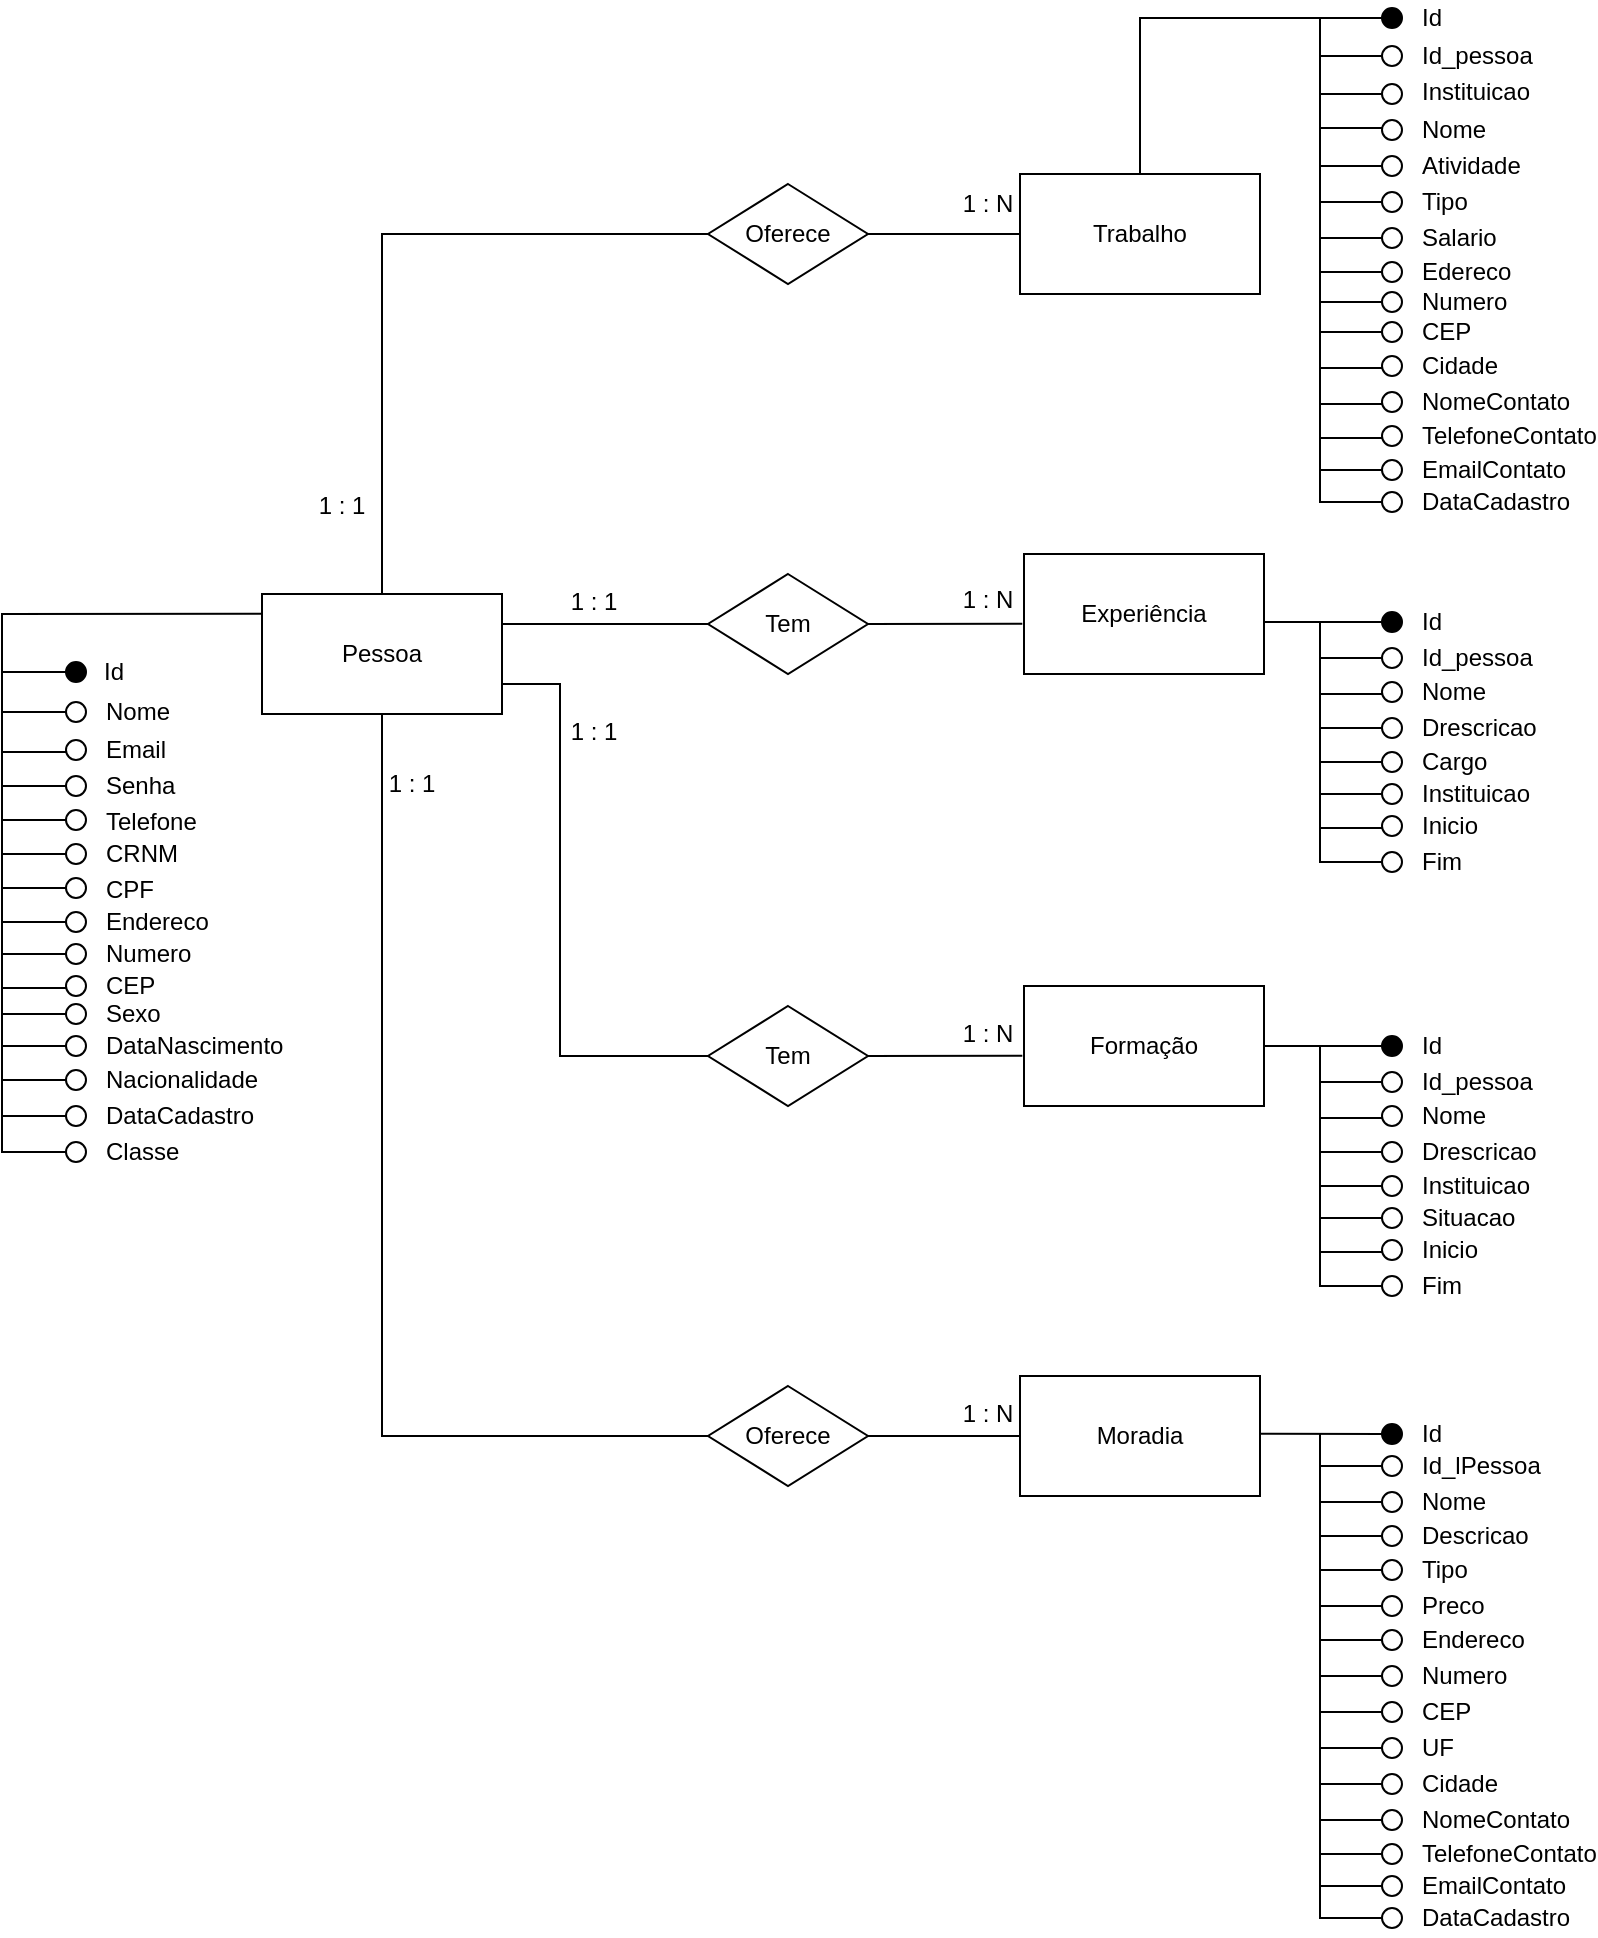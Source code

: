 <mxfile version="15.8.7" type="device"><diagram id="C5RBs43oDa-KdzZeNtuy" name="Page-1"><mxGraphModel dx="1102" dy="865" grid="1" gridSize="10" guides="1" tooltips="1" connect="1" arrows="1" fold="1" page="1" pageScale="1" pageWidth="827" pageHeight="1169" math="0" shadow="0"><root><mxCell id="WIyWlLk6GJQsqaUBKTNV-0"/><mxCell id="WIyWlLk6GJQsqaUBKTNV-1" parent="WIyWlLk6GJQsqaUBKTNV-0"/><mxCell id="FwgSdlfow-PsD2xN7TJJ-4" value="&lt;font style=&quot;vertical-align: inherit&quot;&gt;&lt;font style=&quot;vertical-align: inherit&quot;&gt;Oferece&lt;/font&gt;&lt;/font&gt;" style="rhombus;whiteSpace=wrap;html=1;" parent="WIyWlLk6GJQsqaUBKTNV-1" vertex="1"><mxGeometry x="364" y="185" width="80" height="50" as="geometry"/></mxCell><mxCell id="FwgSdlfow-PsD2xN7TJJ-9" value="&lt;font style=&quot;vertical-align: inherit&quot;&gt;&lt;font style=&quot;vertical-align: inherit&quot;&gt;Oferece&lt;/font&gt;&lt;/font&gt;" style="rhombus;whiteSpace=wrap;html=1;" parent="WIyWlLk6GJQsqaUBKTNV-1" vertex="1"><mxGeometry x="364" y="786" width="80" height="50" as="geometry"/></mxCell><mxCell id="FwgSdlfow-PsD2xN7TJJ-10" value="" style="endArrow=none;html=1;rounded=0;exitX=1;exitY=0.25;exitDx=0;exitDy=0;entryX=0;entryY=0.5;entryDx=0;entryDy=0;" parent="WIyWlLk6GJQsqaUBKTNV-1" source="Fp6KTXXdnNko5vXFwwv1-0" target="1Z-f4Whb6M-Kgf8fjknt-14" edge="1"><mxGeometry width="50" height="50" relative="1" as="geometry"><mxPoint x="537" y="465" as="sourcePoint"/><mxPoint x="617" y="465.0" as="targetPoint"/></mxGeometry></mxCell><mxCell id="FwgSdlfow-PsD2xN7TJJ-13" value="" style="endArrow=none;html=1;rounded=0;entryX=1;entryY=0.5;entryDx=0;entryDy=0;exitX=0;exitY=0.5;exitDx=0;exitDy=0;" parent="WIyWlLk6GJQsqaUBKTNV-1" source="FwgSdlfow-PsD2xN7TJJ-2" target="FwgSdlfow-PsD2xN7TJJ-4" edge="1"><mxGeometry width="50" height="50" relative="1" as="geometry"><mxPoint x="797" y="455" as="sourcePoint"/><mxPoint x="847" y="405" as="targetPoint"/></mxGeometry></mxCell><mxCell id="Fp6KTXXdnNko5vXFwwv1-0" value="&lt;font style=&quot;vertical-align: inherit&quot;&gt;&lt;font style=&quot;vertical-align: inherit&quot;&gt;Pessoa&lt;/font&gt;&lt;/font&gt;" style="rounded=0;whiteSpace=wrap;html=1;" parent="WIyWlLk6GJQsqaUBKTNV-1" vertex="1"><mxGeometry x="141" y="390" width="120" height="60" as="geometry"/></mxCell><mxCell id="Fp6KTXXdnNko5vXFwwv1-5" value="" style="endArrow=none;html=1;rounded=0;entryX=0;entryY=0.5;entryDx=0;entryDy=0;exitX=0.5;exitY=0;exitDx=0;exitDy=0;" parent="WIyWlLk6GJQsqaUBKTNV-1" source="Fp6KTXXdnNko5vXFwwv1-0" target="FwgSdlfow-PsD2xN7TJJ-4" edge="1"><mxGeometry width="50" height="50" relative="1" as="geometry"><mxPoint x="361" y="380.64" as="sourcePoint"/><mxPoint x="417" y="210" as="targetPoint"/><Array as="points"><mxPoint x="201" y="210"/><mxPoint x="361" y="210"/></Array></mxGeometry></mxCell><mxCell id="ZL1yCI0HrGbgNNNB8-Lq-5" value="" style="ellipse;whiteSpace=wrap;html=1;fillColor=#FFFFFF;" parent="WIyWlLk6GJQsqaUBKTNV-1" vertex="1"><mxGeometry x="43" y="565" width="10" height="10" as="geometry"/></mxCell><mxCell id="ZL1yCI0HrGbgNNNB8-Lq-7" value="&lt;font style=&quot;vertical-align: inherit&quot;&gt;&lt;font style=&quot;vertical-align: inherit&quot;&gt;Endereco&lt;/font&gt;&lt;/font&gt;" style="text;html=1;strokeColor=none;fillColor=none;align=left;verticalAlign=middle;whiteSpace=wrap;rounded=0;" parent="WIyWlLk6GJQsqaUBKTNV-1" vertex="1"><mxGeometry x="61" y="545" width="30" height="18" as="geometry"/></mxCell><mxCell id="ZL1yCI0HrGbgNNNB8-Lq-8" value="&lt;font style=&quot;vertical-align: inherit&quot;&gt;&lt;font style=&quot;vertical-align: inherit&quot;&gt;Numero&lt;/font&gt;&lt;/font&gt;&lt;span style=&quot;color: rgba(0 , 0 , 0 , 0) ; font-family: monospace ; font-size: 0px&quot;&gt;%3CmxGraphModel%3E%3Croot%3E%3CmxCell%20id%3D%220%22%2F%3E%3CmxCell%20id%3D%221%22%20parent%3D%220%22%2F%3E%3CmxCell%20id%3D%222%22%20value%3D%22%26lt%3Bfont%20style%3D%26quot%3Bvertical-align%3A%20inherit%26quot%3B%26gt%3B%26lt%3Bfont%20style%3D%26quot%3Bvertical-align%3A%20inherit%26quot%3B%26gt%3BEndereco%26lt%3B%2Ffont%26gt%3B%26lt%3B%2Ffont%26gt%3B%22%20style%3D%22text%3Bhtml%3D1%3BstrokeColor%3Dnone%3BfillColor%3Dnone%3Balign%3Dleft%3BverticalAlign%3Dmiddle%3BwhiteSpace%3Dwrap%3Brounded%3D0%3B%22%20vertex%3D%221%22%20parent%3D%221%22%3E%3CmxGeometry%20x%3D%2280%22%20y%3D%22448%22%20width%3D%2230%22%20height%3D%2218%22%20as%3D%22geometry%22%2F%3E%3C%2FmxCell%3E%3C%2Froot%3E%3C%2FmxGraphModel%3E&lt;/span&gt;" style="text;html=1;strokeColor=none;fillColor=none;align=left;verticalAlign=middle;whiteSpace=wrap;rounded=0;" parent="WIyWlLk6GJQsqaUBKTNV-1" vertex="1"><mxGeometry x="61" y="561" width="30" height="18" as="geometry"/></mxCell><mxCell id="ZL1yCI0HrGbgNNNB8-Lq-10" value="" style="group" parent="WIyWlLk6GJQsqaUBKTNV-1" vertex="1" connectable="0"><mxGeometry x="43" y="577" width="48" height="32" as="geometry"/></mxCell><mxCell id="ZL1yCI0HrGbgNNNB8-Lq-6" value="" style="ellipse;whiteSpace=wrap;html=1;fillColor=#FFFFFF;" parent="ZL1yCI0HrGbgNNNB8-Lq-10" vertex="1"><mxGeometry y="4" width="10" height="10" as="geometry"/></mxCell><mxCell id="ZL1yCI0HrGbgNNNB8-Lq-9" value="&lt;font style=&quot;vertical-align: inherit&quot;&gt;&lt;font style=&quot;vertical-align: inherit&quot;&gt;CEP&lt;/font&gt;&lt;/font&gt;" style="text;html=1;strokeColor=none;fillColor=none;align=left;verticalAlign=middle;whiteSpace=wrap;rounded=0;" parent="ZL1yCI0HrGbgNNNB8-Lq-10" vertex="1"><mxGeometry x="18" width="30" height="18" as="geometry"/></mxCell><mxCell id="ZL1yCI0HrGbgNNNB8-Lq-11" value="" style="group" parent="ZL1yCI0HrGbgNNNB8-Lq-10" vertex="1" connectable="0"><mxGeometry y="14" width="48" height="18" as="geometry"/></mxCell><mxCell id="ZL1yCI0HrGbgNNNB8-Lq-12" value="" style="ellipse;whiteSpace=wrap;html=1;fillColor=#FFFFFF;" parent="ZL1yCI0HrGbgNNNB8-Lq-11" vertex="1"><mxGeometry y="4" width="10" height="10" as="geometry"/></mxCell><mxCell id="ZL1yCI0HrGbgNNNB8-Lq-13" value="&lt;font style=&quot;vertical-align: inherit&quot;&gt;&lt;font style=&quot;vertical-align: inherit&quot;&gt;Sexo&lt;/font&gt;&lt;/font&gt;" style="text;html=1;strokeColor=none;fillColor=none;align=left;verticalAlign=middle;whiteSpace=wrap;rounded=0;" parent="ZL1yCI0HrGbgNNNB8-Lq-11" vertex="1"><mxGeometry x="18" width="30" height="18" as="geometry"/></mxCell><mxCell id="ZL1yCI0HrGbgNNNB8-Lq-14" value="" style="group" parent="WIyWlLk6GJQsqaUBKTNV-1" vertex="1" connectable="0"><mxGeometry x="43" y="607" width="48" height="18" as="geometry"/></mxCell><mxCell id="ZL1yCI0HrGbgNNNB8-Lq-15" value="" style="ellipse;whiteSpace=wrap;html=1;fillColor=#FFFFFF;" parent="ZL1yCI0HrGbgNNNB8-Lq-14" vertex="1"><mxGeometry y="4" width="10" height="10" as="geometry"/></mxCell><mxCell id="ZL1yCI0HrGbgNNNB8-Lq-16" value="&lt;font style=&quot;vertical-align: inherit&quot;&gt;&lt;font style=&quot;vertical-align: inherit&quot;&gt;DataNascimento&lt;/font&gt;&lt;/font&gt;" style="text;html=1;strokeColor=none;fillColor=none;align=left;verticalAlign=middle;whiteSpace=wrap;rounded=0;" parent="ZL1yCI0HrGbgNNNB8-Lq-14" vertex="1"><mxGeometry x="18" width="30" height="18" as="geometry"/></mxCell><mxCell id="ZL1yCI0HrGbgNNNB8-Lq-17" value="" style="group" parent="WIyWlLk6GJQsqaUBKTNV-1" vertex="1" connectable="0"><mxGeometry x="43" y="624" width="48" height="18" as="geometry"/></mxCell><mxCell id="ZL1yCI0HrGbgNNNB8-Lq-18" value="" style="ellipse;whiteSpace=wrap;html=1;fillColor=#FFFFFF;" parent="ZL1yCI0HrGbgNNNB8-Lq-17" vertex="1"><mxGeometry y="4" width="10" height="10" as="geometry"/></mxCell><mxCell id="ZL1yCI0HrGbgNNNB8-Lq-19" value="&lt;font style=&quot;vertical-align: inherit&quot;&gt;&lt;font style=&quot;vertical-align: inherit&quot;&gt;Nacionalidade&lt;/font&gt;&lt;/font&gt;" style="text;html=1;strokeColor=none;fillColor=none;align=left;verticalAlign=middle;whiteSpace=wrap;rounded=0;" parent="ZL1yCI0HrGbgNNNB8-Lq-17" vertex="1"><mxGeometry x="18" width="30" height="18" as="geometry"/></mxCell><mxCell id="ZL1yCI0HrGbgNNNB8-Lq-74" value="" style="group" parent="WIyWlLk6GJQsqaUBKTNV-1" vertex="1" connectable="0"><mxGeometry x="701" y="801" width="48" height="18" as="geometry"/></mxCell><mxCell id="ZL1yCI0HrGbgNNNB8-Lq-75" value="" style="ellipse;whiteSpace=wrap;html=1;fillColor=#000000;" parent="ZL1yCI0HrGbgNNNB8-Lq-74" vertex="1"><mxGeometry y="4" width="10" height="10" as="geometry"/></mxCell><mxCell id="ZL1yCI0HrGbgNNNB8-Lq-76" value="&lt;font style=&quot;vertical-align: inherit&quot;&gt;&lt;font style=&quot;vertical-align: inherit&quot;&gt;Id&lt;/font&gt;&lt;/font&gt;" style="text;html=1;strokeColor=none;fillColor=none;align=left;verticalAlign=middle;whiteSpace=wrap;rounded=0;" parent="ZL1yCI0HrGbgNNNB8-Lq-74" vertex="1"><mxGeometry x="18" width="30" height="18" as="geometry"/></mxCell><mxCell id="ZL1yCI0HrGbgNNNB8-Lq-77" value="" style="group" parent="WIyWlLk6GJQsqaUBKTNV-1" vertex="1" connectable="0"><mxGeometry x="701" y="817" width="48" height="18" as="geometry"/></mxCell><mxCell id="ZL1yCI0HrGbgNNNB8-Lq-78" value="" style="ellipse;whiteSpace=wrap;html=1;fillColor=#FFFFFF;" parent="ZL1yCI0HrGbgNNNB8-Lq-77" vertex="1"><mxGeometry y="4" width="10" height="10" as="geometry"/></mxCell><mxCell id="ZL1yCI0HrGbgNNNB8-Lq-79" value="&lt;font style=&quot;vertical-align: inherit&quot;&gt;&lt;font style=&quot;vertical-align: inherit&quot;&gt;Id_lPessoa&lt;/font&gt;&lt;/font&gt;" style="text;html=1;strokeColor=none;fillColor=none;align=left;verticalAlign=middle;whiteSpace=wrap;rounded=0;" parent="ZL1yCI0HrGbgNNNB8-Lq-77" vertex="1"><mxGeometry x="18" width="30" height="18" as="geometry"/></mxCell><mxCell id="ZL1yCI0HrGbgNNNB8-Lq-80" value="" style="group" parent="WIyWlLk6GJQsqaUBKTNV-1" vertex="1" connectable="0"><mxGeometry x="701" y="835" width="48" height="18" as="geometry"/></mxCell><mxCell id="ZL1yCI0HrGbgNNNB8-Lq-81" value="" style="ellipse;whiteSpace=wrap;html=1;fillColor=#FFFFFF;" parent="ZL1yCI0HrGbgNNNB8-Lq-80" vertex="1"><mxGeometry y="4" width="10" height="10" as="geometry"/></mxCell><mxCell id="ZL1yCI0HrGbgNNNB8-Lq-82" value="&lt;font style=&quot;vertical-align: inherit&quot;&gt;&lt;font style=&quot;vertical-align: inherit&quot;&gt;Nome&lt;/font&gt;&lt;/font&gt;" style="text;html=1;strokeColor=none;fillColor=none;align=left;verticalAlign=middle;whiteSpace=wrap;rounded=0;" parent="ZL1yCI0HrGbgNNNB8-Lq-80" vertex="1"><mxGeometry x="18" width="30" height="18" as="geometry"/></mxCell><mxCell id="ZL1yCI0HrGbgNNNB8-Lq-83" value="" style="group" parent="WIyWlLk6GJQsqaUBKTNV-1" vertex="1" connectable="0"><mxGeometry x="701" y="922" width="48" height="18" as="geometry"/></mxCell><mxCell id="ZL1yCI0HrGbgNNNB8-Lq-84" value="" style="ellipse;whiteSpace=wrap;html=1;fillColor=#FFFFFF;" parent="ZL1yCI0HrGbgNNNB8-Lq-83" vertex="1"><mxGeometry y="4" width="10" height="10" as="geometry"/></mxCell><mxCell id="ZL1yCI0HrGbgNNNB8-Lq-85" value="&lt;font style=&quot;vertical-align: inherit&quot;&gt;&lt;font style=&quot;vertical-align: inherit&quot;&gt;Numero&lt;/font&gt;&lt;/font&gt;" style="text;html=1;strokeColor=none;fillColor=none;align=left;verticalAlign=middle;whiteSpace=wrap;rounded=0;" parent="ZL1yCI0HrGbgNNNB8-Lq-83" vertex="1"><mxGeometry x="18" width="30" height="18" as="geometry"/></mxCell><mxCell id="ZL1yCI0HrGbgNNNB8-Lq-92" value="" style="group" parent="WIyWlLk6GJQsqaUBKTNV-1" vertex="1" connectable="0"><mxGeometry x="701" y="940" width="48" height="18" as="geometry"/></mxCell><mxCell id="ZL1yCI0HrGbgNNNB8-Lq-93" value="" style="ellipse;whiteSpace=wrap;html=1;fillColor=#FFFFFF;" parent="ZL1yCI0HrGbgNNNB8-Lq-92" vertex="1"><mxGeometry y="4" width="10" height="10" as="geometry"/></mxCell><mxCell id="ZL1yCI0HrGbgNNNB8-Lq-94" value="&lt;font style=&quot;vertical-align: inherit&quot;&gt;&lt;font style=&quot;vertical-align: inherit&quot;&gt;CEP&lt;/font&gt;&lt;/font&gt;" style="text;html=1;strokeColor=none;fillColor=none;align=left;verticalAlign=middle;whiteSpace=wrap;rounded=0;" parent="ZL1yCI0HrGbgNNNB8-Lq-92" vertex="1"><mxGeometry x="18" width="30" height="18" as="geometry"/></mxCell><mxCell id="ZL1yCI0HrGbgNNNB8-Lq-95" value="" style="group" parent="WIyWlLk6GJQsqaUBKTNV-1" vertex="1" connectable="0"><mxGeometry x="701" y="958" width="48" height="18" as="geometry"/></mxCell><mxCell id="ZL1yCI0HrGbgNNNB8-Lq-96" value="" style="ellipse;whiteSpace=wrap;html=1;fillColor=#FFFFFF;" parent="ZL1yCI0HrGbgNNNB8-Lq-95" vertex="1"><mxGeometry y="4" width="10" height="10" as="geometry"/></mxCell><mxCell id="ZL1yCI0HrGbgNNNB8-Lq-97" value="&lt;font style=&quot;vertical-align: inherit&quot;&gt;&lt;font style=&quot;vertical-align: inherit&quot;&gt;UF&lt;/font&gt;&lt;/font&gt;" style="text;html=1;strokeColor=none;fillColor=none;align=left;verticalAlign=middle;whiteSpace=wrap;rounded=0;" parent="ZL1yCI0HrGbgNNNB8-Lq-95" vertex="1"><mxGeometry x="18" width="30" height="18" as="geometry"/></mxCell><mxCell id="ZL1yCI0HrGbgNNNB8-Lq-98" value="" style="group" parent="WIyWlLk6GJQsqaUBKTNV-1" vertex="1" connectable="0"><mxGeometry x="701" y="976" width="48" height="18" as="geometry"/></mxCell><mxCell id="ZL1yCI0HrGbgNNNB8-Lq-99" value="" style="ellipse;whiteSpace=wrap;html=1;fillColor=#FFFFFF;" parent="ZL1yCI0HrGbgNNNB8-Lq-98" vertex="1"><mxGeometry y="4" width="10" height="10" as="geometry"/></mxCell><mxCell id="ZL1yCI0HrGbgNNNB8-Lq-100" value="Cidade" style="text;html=1;strokeColor=none;fillColor=none;align=left;verticalAlign=middle;whiteSpace=wrap;rounded=0;" parent="ZL1yCI0HrGbgNNNB8-Lq-98" vertex="1"><mxGeometry x="18" width="30" height="18" as="geometry"/></mxCell><mxCell id="ZL1yCI0HrGbgNNNB8-Lq-101" value="" style="group" parent="WIyWlLk6GJQsqaUBKTNV-1" vertex="1" connectable="0"><mxGeometry x="701" y="994" width="48" height="18" as="geometry"/></mxCell><mxCell id="ZL1yCI0HrGbgNNNB8-Lq-102" value="" style="ellipse;whiteSpace=wrap;html=1;fillColor=#FFFFFF;" parent="ZL1yCI0HrGbgNNNB8-Lq-101" vertex="1"><mxGeometry y="4" width="10" height="10" as="geometry"/></mxCell><mxCell id="ZL1yCI0HrGbgNNNB8-Lq-103" value="NomeContato" style="text;html=1;strokeColor=none;fillColor=none;align=left;verticalAlign=middle;whiteSpace=wrap;rounded=0;" parent="ZL1yCI0HrGbgNNNB8-Lq-101" vertex="1"><mxGeometry x="18" width="30" height="18" as="geometry"/></mxCell><mxCell id="Fp6KTXXdnNko5vXFwwv1-14" value="" style="ellipse;whiteSpace=wrap;html=1;fillColor=#000000;" parent="WIyWlLk6GJQsqaUBKTNV-1" vertex="1"><mxGeometry x="43" y="424" width="10" height="10" as="geometry"/></mxCell><mxCell id="Fp6KTXXdnNko5vXFwwv1-16" value="&lt;font style=&quot;vertical-align: inherit&quot;&gt;&lt;font style=&quot;vertical-align: inherit&quot;&gt;Id&lt;/font&gt;&lt;/font&gt;" style="text;html=1;strokeColor=none;fillColor=none;align=left;verticalAlign=middle;whiteSpace=wrap;rounded=0;" parent="WIyWlLk6GJQsqaUBKTNV-1" vertex="1"><mxGeometry x="60" y="414" width="30" height="30" as="geometry"/></mxCell><mxCell id="Fp6KTXXdnNko5vXFwwv1-17" value="" style="ellipse;whiteSpace=wrap;html=1;fillColor=#FFFFFF;" parent="WIyWlLk6GJQsqaUBKTNV-1" vertex="1"><mxGeometry x="43" y="444" width="10" height="10" as="geometry"/></mxCell><mxCell id="Fp6KTXXdnNko5vXFwwv1-18" value="&lt;font style=&quot;vertical-align: inherit&quot;&gt;&lt;font style=&quot;vertical-align: inherit&quot;&gt;Nome&lt;/font&gt;&lt;/font&gt;" style="text;html=1;strokeColor=none;fillColor=none;align=left;verticalAlign=middle;whiteSpace=wrap;rounded=0;" parent="WIyWlLk6GJQsqaUBKTNV-1" vertex="1"><mxGeometry x="61" y="434" width="50" height="30" as="geometry"/></mxCell><mxCell id="Fp6KTXXdnNko5vXFwwv1-24" value="" style="group" parent="WIyWlLk6GJQsqaUBKTNV-1" vertex="1" connectable="0"><mxGeometry x="43" y="453" width="69" height="30" as="geometry"/></mxCell><mxCell id="Fp6KTXXdnNko5vXFwwv1-19" value="" style="ellipse;whiteSpace=wrap;html=1;fillColor=#FFFFFF;" parent="Fp6KTXXdnNko5vXFwwv1-24" vertex="1"><mxGeometry y="10" width="10" height="10" as="geometry"/></mxCell><mxCell id="Fp6KTXXdnNko5vXFwwv1-23" value="&lt;font style=&quot;vertical-align: inherit&quot;&gt;&lt;font style=&quot;vertical-align: inherit&quot;&gt;Email&lt;/font&gt;&lt;/font&gt;" style="text;html=1;strokeColor=none;fillColor=none;align=left;verticalAlign=middle;whiteSpace=wrap;rounded=0;" parent="Fp6KTXXdnNko5vXFwwv1-24" vertex="1"><mxGeometry x="18" width="51" height="30" as="geometry"/></mxCell><mxCell id="Fp6KTXXdnNko5vXFwwv1-28" value="" style="group" parent="WIyWlLk6GJQsqaUBKTNV-1" vertex="1" connectable="0"><mxGeometry x="43" y="490" width="69" height="30" as="geometry"/></mxCell><mxCell id="Fp6KTXXdnNko5vXFwwv1-29" value="" style="ellipse;whiteSpace=wrap;html=1;fillColor=#FFFFFF;" parent="Fp6KTXXdnNko5vXFwwv1-28" vertex="1"><mxGeometry y="42" width="10" height="10" as="geometry"/></mxCell><mxCell id="Fp6KTXXdnNko5vXFwwv1-30" value="&lt;font style=&quot;vertical-align: inherit&quot;&gt;&lt;font style=&quot;vertical-align: inherit&quot;&gt;Telefone&lt;/font&gt;&lt;/font&gt;" style="text;html=1;strokeColor=none;fillColor=none;align=left;verticalAlign=middle;whiteSpace=wrap;rounded=0;" parent="Fp6KTXXdnNko5vXFwwv1-28" vertex="1"><mxGeometry x="18" y="-1" width="51" height="30" as="geometry"/></mxCell><mxCell id="Fp6KTXXdnNko5vXFwwv1-25" value="" style="group" parent="Fp6KTXXdnNko5vXFwwv1-28" vertex="1" connectable="0"><mxGeometry y="-19" width="69" height="40" as="geometry"/></mxCell><mxCell id="Fp6KTXXdnNko5vXFwwv1-26" value="" style="ellipse;whiteSpace=wrap;html=1;fillColor=#FFFFFF;" parent="Fp6KTXXdnNko5vXFwwv1-25" vertex="1"><mxGeometry y="10" width="10" height="10" as="geometry"/></mxCell><mxCell id="Fp6KTXXdnNko5vXFwwv1-27" value="&lt;font style=&quot;vertical-align: inherit&quot;&gt;&lt;font style=&quot;vertical-align: inherit&quot;&gt;Senha&lt;/font&gt;&lt;/font&gt;" style="text;html=1;strokeColor=none;fillColor=none;align=left;verticalAlign=middle;whiteSpace=wrap;rounded=0;" parent="Fp6KTXXdnNko5vXFwwv1-25" vertex="1"><mxGeometry x="18" width="51" height="30" as="geometry"/></mxCell><mxCell id="ZL1yCI0HrGbgNNNB8-Lq-2" value="" style="ellipse;whiteSpace=wrap;html=1;fillColor=#FFFFFF;" parent="Fp6KTXXdnNko5vXFwwv1-25" vertex="1"><mxGeometry y="27" width="10" height="10" as="geometry"/></mxCell><mxCell id="Fp6KTXXdnNko5vXFwwv1-38" value="CPF" style="text;html=1;strokeColor=none;fillColor=none;align=center;verticalAlign=middle;whiteSpace=wrap;rounded=0;" parent="WIyWlLk6GJQsqaUBKTNV-1" vertex="1"><mxGeometry x="44.5" y="523" width="60" height="30" as="geometry"/></mxCell><mxCell id="ZL1yCI0HrGbgNNNB8-Lq-4" value="" style="ellipse;whiteSpace=wrap;html=1;fillColor=#FFFFFF;" parent="WIyWlLk6GJQsqaUBKTNV-1" vertex="1"><mxGeometry x="43" y="549" width="10" height="10" as="geometry"/></mxCell><mxCell id="ZL1yCI0HrGbgNNNB8-Lq-107" value="" style="group" parent="WIyWlLk6GJQsqaUBKTNV-1" vertex="1" connectable="0"><mxGeometry x="701" y="1011" width="48" height="18" as="geometry"/></mxCell><mxCell id="ZL1yCI0HrGbgNNNB8-Lq-108" value="" style="ellipse;whiteSpace=wrap;html=1;fillColor=#FFFFFF;" parent="ZL1yCI0HrGbgNNNB8-Lq-107" vertex="1"><mxGeometry y="4" width="10" height="10" as="geometry"/></mxCell><mxCell id="ZL1yCI0HrGbgNNNB8-Lq-109" value="TelefoneContato" style="text;html=1;strokeColor=none;fillColor=none;align=left;verticalAlign=middle;whiteSpace=wrap;rounded=0;" parent="ZL1yCI0HrGbgNNNB8-Lq-107" vertex="1"><mxGeometry x="18" width="30" height="18" as="geometry"/></mxCell><mxCell id="FwgSdlfow-PsD2xN7TJJ-2" value="&lt;font style=&quot;vertical-align: inherit&quot;&gt;&lt;font style=&quot;vertical-align: inherit&quot;&gt;&lt;font style=&quot;vertical-align: inherit&quot;&gt;&lt;font style=&quot;vertical-align: inherit&quot;&gt;&lt;font style=&quot;vertical-align: inherit&quot;&gt;&lt;font style=&quot;vertical-align: inherit&quot;&gt;&lt;font style=&quot;vertical-align: inherit&quot;&gt;&lt;font style=&quot;vertical-align: inherit&quot;&gt;Trabalho&lt;/font&gt;&lt;/font&gt;&lt;/font&gt;&lt;/font&gt;&lt;/font&gt;&lt;/font&gt;&lt;/font&gt;&lt;/font&gt;" style="rounded=0;whiteSpace=wrap;html=1;" parent="WIyWlLk6GJQsqaUBKTNV-1" vertex="1"><mxGeometry x="520" y="180" width="120" height="60" as="geometry"/></mxCell><mxCell id="FwgSdlfow-PsD2xN7TJJ-26" value="&lt;font style=&quot;vertical-align: inherit&quot;&gt;&lt;font style=&quot;vertical-align: inherit&quot;&gt;&lt;font style=&quot;vertical-align: inherit&quot;&gt;&lt;font style=&quot;vertical-align: inherit&quot;&gt;&lt;font style=&quot;vertical-align: inherit&quot;&gt;&lt;font style=&quot;vertical-align: inherit&quot;&gt;&lt;font style=&quot;vertical-align: inherit&quot;&gt;&lt;font style=&quot;vertical-align: inherit&quot;&gt;&lt;font style=&quot;vertical-align: inherit&quot;&gt;&lt;font style=&quot;vertical-align: inherit&quot;&gt;&lt;font style=&quot;vertical-align: inherit&quot;&gt;&lt;font style=&quot;vertical-align: inherit&quot;&gt;1 : N&lt;/font&gt;&lt;/font&gt;&lt;/font&gt;&lt;/font&gt;&lt;/font&gt;&lt;/font&gt;&lt;/font&gt;&lt;/font&gt;&lt;/font&gt;&lt;/font&gt;&lt;/font&gt;&lt;/font&gt;" style="text;html=1;strokeColor=none;fillColor=none;align=center;verticalAlign=middle;whiteSpace=wrap;rounded=0;" parent="WIyWlLk6GJQsqaUBKTNV-1" vertex="1"><mxGeometry x="489" y="180" width="30" height="30" as="geometry"/></mxCell><mxCell id="FwgSdlfow-PsD2xN7TJJ-18" value="&lt;font style=&quot;vertical-align: inherit&quot;&gt;&lt;font style=&quot;vertical-align: inherit&quot;&gt;&lt;font style=&quot;vertical-align: inherit&quot;&gt;&lt;font style=&quot;vertical-align: inherit&quot;&gt;&lt;font style=&quot;vertical-align: inherit&quot;&gt;&lt;font style=&quot;vertical-align: inherit&quot;&gt;&lt;font style=&quot;vertical-align: inherit&quot;&gt;&lt;font style=&quot;vertical-align: inherit&quot;&gt;1 : 1&lt;/font&gt;&lt;/font&gt;&lt;/font&gt;&lt;/font&gt;&lt;/font&gt;&lt;/font&gt;&lt;/font&gt;&lt;/font&gt;" style="text;html=1;strokeColor=none;fillColor=none;align=center;verticalAlign=middle;whiteSpace=wrap;rounded=0;" parent="WIyWlLk6GJQsqaUBKTNV-1" vertex="1"><mxGeometry x="292" y="379" width="30" height="30" as="geometry"/></mxCell><mxCell id="FwgSdlfow-PsD2xN7TJJ-5" value="&lt;font style=&quot;vertical-align: inherit&quot;&gt;&lt;font style=&quot;vertical-align: inherit&quot;&gt;&lt;font style=&quot;vertical-align: inherit&quot;&gt;&lt;font style=&quot;vertical-align: inherit&quot;&gt;Moradia&lt;/font&gt;&lt;/font&gt;&lt;/font&gt;&lt;/font&gt;" style="rounded=0;whiteSpace=wrap;html=1;" parent="WIyWlLk6GJQsqaUBKTNV-1" vertex="1"><mxGeometry x="520" y="781" width="120" height="60" as="geometry"/></mxCell><mxCell id="1Z-f4Whb6M-Kgf8fjknt-11" value="" style="endArrow=none;html=1;rounded=0;exitX=0.5;exitY=1;exitDx=0;exitDy=0;entryX=0;entryY=0.5;entryDx=0;entryDy=0;" parent="WIyWlLk6GJQsqaUBKTNV-1" source="Fp6KTXXdnNko5vXFwwv1-0" target="FwgSdlfow-PsD2xN7TJJ-9" edge="1"><mxGeometry width="50" height="50" relative="1" as="geometry"><mxPoint x="537" y="650" as="sourcePoint"/><mxPoint x="890" y="600" as="targetPoint"/><Array as="points"><mxPoint x="201" y="811"/></Array></mxGeometry></mxCell><mxCell id="1Z-f4Whb6M-Kgf8fjknt-12" value="" style="endArrow=none;html=1;rounded=0;exitX=1;exitY=0.5;exitDx=0;exitDy=0;entryX=0;entryY=0.5;entryDx=0;entryDy=0;" parent="WIyWlLk6GJQsqaUBKTNV-1" source="FwgSdlfow-PsD2xN7TJJ-9" target="FwgSdlfow-PsD2xN7TJJ-5" edge="1"><mxGeometry width="50" height="50" relative="1" as="geometry"><mxPoint x="840" y="740" as="sourcePoint"/><mxPoint x="890" y="690" as="targetPoint"/></mxGeometry></mxCell><mxCell id="1Z-f4Whb6M-Kgf8fjknt-14" value="&lt;font style=&quot;vertical-align: inherit&quot;&gt;&lt;font style=&quot;vertical-align: inherit&quot;&gt;Tem&lt;/font&gt;&lt;/font&gt;" style="rhombus;whiteSpace=wrap;html=1;" parent="WIyWlLk6GJQsqaUBKTNV-1" vertex="1"><mxGeometry x="364" y="380" width="80" height="50" as="geometry"/></mxCell><mxCell id="1Z-f4Whb6M-Kgf8fjknt-15" value="&lt;font style=&quot;vertical-align: inherit&quot;&gt;&lt;font style=&quot;vertical-align: inherit&quot;&gt;&lt;font style=&quot;vertical-align: inherit&quot;&gt;&lt;font style=&quot;vertical-align: inherit&quot;&gt;Experiência&lt;/font&gt;&lt;/font&gt;&lt;/font&gt;&lt;/font&gt;" style="rounded=0;whiteSpace=wrap;html=1;" parent="WIyWlLk6GJQsqaUBKTNV-1" vertex="1"><mxGeometry x="522" y="370" width="120" height="60" as="geometry"/></mxCell><mxCell id="1Z-f4Whb6M-Kgf8fjknt-16" value="" style="endArrow=none;html=1;rounded=0;exitX=1;exitY=0.5;exitDx=0;exitDy=0;entryX=-0.007;entryY=0.582;entryDx=0;entryDy=0;entryPerimeter=0;" parent="WIyWlLk6GJQsqaUBKTNV-1" source="1Z-f4Whb6M-Kgf8fjknt-14" target="1Z-f4Whb6M-Kgf8fjknt-15" edge="1"><mxGeometry width="50" height="50" relative="1" as="geometry"><mxPoint x="920" y="640" as="sourcePoint"/><mxPoint x="970" y="590" as="targetPoint"/></mxGeometry></mxCell><mxCell id="1Z-f4Whb6M-Kgf8fjknt-30" value="" style="group" parent="WIyWlLk6GJQsqaUBKTNV-1" vertex="1" connectable="0"><mxGeometry x="701" y="395" width="48" height="18" as="geometry"/></mxCell><mxCell id="1Z-f4Whb6M-Kgf8fjknt-31" value="" style="ellipse;whiteSpace=wrap;html=1;fillColor=#000000;" parent="1Z-f4Whb6M-Kgf8fjknt-30" vertex="1"><mxGeometry y="4" width="10" height="10" as="geometry"/></mxCell><mxCell id="1Z-f4Whb6M-Kgf8fjknt-32" value="&lt;font style=&quot;vertical-align: inherit&quot;&gt;&lt;font style=&quot;vertical-align: inherit&quot;&gt;Id&lt;/font&gt;&lt;/font&gt;" style="text;html=1;strokeColor=none;fillColor=none;align=left;verticalAlign=middle;whiteSpace=wrap;rounded=0;" parent="1Z-f4Whb6M-Kgf8fjknt-30" vertex="1"><mxGeometry x="18" width="30" height="18" as="geometry"/></mxCell><mxCell id="1Z-f4Whb6M-Kgf8fjknt-33" value="" style="group" parent="WIyWlLk6GJQsqaUBKTNV-1" vertex="1" connectable="0"><mxGeometry x="701" y="413" width="48" height="18" as="geometry"/></mxCell><mxCell id="1Z-f4Whb6M-Kgf8fjknt-34" value="" style="ellipse;whiteSpace=wrap;html=1;fillColor=#FFFFFF;" parent="1Z-f4Whb6M-Kgf8fjknt-33" vertex="1"><mxGeometry y="4" width="10" height="10" as="geometry"/></mxCell><mxCell id="1Z-f4Whb6M-Kgf8fjknt-35" value="&lt;font style=&quot;vertical-align: inherit&quot;&gt;&lt;font style=&quot;vertical-align: inherit&quot;&gt;Id_pessoa&lt;/font&gt;&lt;/font&gt;" style="text;html=1;strokeColor=none;fillColor=none;align=left;verticalAlign=middle;whiteSpace=wrap;rounded=0;" parent="1Z-f4Whb6M-Kgf8fjknt-33" vertex="1"><mxGeometry x="18" width="30" height="18" as="geometry"/></mxCell><mxCell id="1Z-f4Whb6M-Kgf8fjknt-36" value="" style="group" parent="WIyWlLk6GJQsqaUBKTNV-1" vertex="1" connectable="0"><mxGeometry x="701" y="430" width="48" height="18" as="geometry"/></mxCell><mxCell id="1Z-f4Whb6M-Kgf8fjknt-37" value="" style="ellipse;whiteSpace=wrap;html=1;fillColor=#FFFFFF;" parent="1Z-f4Whb6M-Kgf8fjknt-36" vertex="1"><mxGeometry y="4" width="10" height="10" as="geometry"/></mxCell><mxCell id="1Z-f4Whb6M-Kgf8fjknt-38" value="&lt;font style=&quot;vertical-align: inherit&quot;&gt;&lt;font style=&quot;vertical-align: inherit&quot;&gt;Nome&lt;/font&gt;&lt;/font&gt;" style="text;html=1;strokeColor=none;fillColor=none;align=left;verticalAlign=middle;whiteSpace=wrap;rounded=0;" parent="1Z-f4Whb6M-Kgf8fjknt-36" vertex="1"><mxGeometry x="18" width="30" height="18" as="geometry"/></mxCell><mxCell id="1Z-f4Whb6M-Kgf8fjknt-39" value="" style="group" parent="WIyWlLk6GJQsqaUBKTNV-1" vertex="1" connectable="0"><mxGeometry x="701" y="448" width="48" height="18" as="geometry"/></mxCell><mxCell id="1Z-f4Whb6M-Kgf8fjknt-40" value="" style="ellipse;whiteSpace=wrap;html=1;fillColor=#FFFFFF;" parent="1Z-f4Whb6M-Kgf8fjknt-39" vertex="1"><mxGeometry y="4" width="10" height="10" as="geometry"/></mxCell><mxCell id="1Z-f4Whb6M-Kgf8fjknt-41" value="&lt;font style=&quot;vertical-align: inherit&quot;&gt;&lt;font style=&quot;vertical-align: inherit&quot;&gt;Drescricao&lt;/font&gt;&lt;/font&gt;" style="text;html=1;strokeColor=none;fillColor=none;align=left;verticalAlign=middle;whiteSpace=wrap;rounded=0;" parent="1Z-f4Whb6M-Kgf8fjknt-39" vertex="1"><mxGeometry x="18" width="30" height="18" as="geometry"/></mxCell><mxCell id="1Z-f4Whb6M-Kgf8fjknt-42" value="" style="group" parent="WIyWlLk6GJQsqaUBKTNV-1" vertex="1" connectable="0"><mxGeometry x="701" y="465" width="48" height="18" as="geometry"/></mxCell><mxCell id="1Z-f4Whb6M-Kgf8fjknt-43" value="" style="ellipse;whiteSpace=wrap;html=1;fillColor=#FFFFFF;" parent="1Z-f4Whb6M-Kgf8fjknt-42" vertex="1"><mxGeometry y="4" width="10" height="10" as="geometry"/></mxCell><mxCell id="1Z-f4Whb6M-Kgf8fjknt-44" value="Cargo" style="text;html=1;strokeColor=none;fillColor=none;align=left;verticalAlign=middle;whiteSpace=wrap;rounded=0;" parent="1Z-f4Whb6M-Kgf8fjknt-42" vertex="1"><mxGeometry x="18" width="30" height="18" as="geometry"/></mxCell><mxCell id="1Z-f4Whb6M-Kgf8fjknt-45" value="" style="group" parent="WIyWlLk6GJQsqaUBKTNV-1" vertex="1" connectable="0"><mxGeometry x="701" y="481" width="48" height="18" as="geometry"/></mxCell><mxCell id="1Z-f4Whb6M-Kgf8fjknt-46" value="" style="ellipse;whiteSpace=wrap;html=1;fillColor=#FFFFFF;" parent="1Z-f4Whb6M-Kgf8fjknt-45" vertex="1"><mxGeometry y="4" width="10" height="10" as="geometry"/></mxCell><mxCell id="1Z-f4Whb6M-Kgf8fjknt-47" value="&lt;font style=&quot;vertical-align: inherit&quot;&gt;&lt;font style=&quot;vertical-align: inherit&quot;&gt;Instituicao&lt;/font&gt;&lt;/font&gt;" style="text;html=1;strokeColor=none;fillColor=none;align=left;verticalAlign=middle;whiteSpace=wrap;rounded=0;" parent="1Z-f4Whb6M-Kgf8fjknt-45" vertex="1"><mxGeometry x="18" width="30" height="18" as="geometry"/></mxCell><mxCell id="1Z-f4Whb6M-Kgf8fjknt-48" value="" style="group" parent="WIyWlLk6GJQsqaUBKTNV-1" vertex="1" connectable="0"><mxGeometry x="701" y="497" width="48" height="18" as="geometry"/></mxCell><mxCell id="1Z-f4Whb6M-Kgf8fjknt-49" value="" style="ellipse;whiteSpace=wrap;html=1;fillColor=#FFFFFF;" parent="1Z-f4Whb6M-Kgf8fjknt-48" vertex="1"><mxGeometry y="4" width="10" height="10" as="geometry"/></mxCell><mxCell id="1Z-f4Whb6M-Kgf8fjknt-50" value="&lt;font style=&quot;vertical-align: inherit&quot;&gt;&lt;font style=&quot;vertical-align: inherit&quot;&gt;Inicio&lt;/font&gt;&lt;/font&gt;" style="text;html=1;strokeColor=none;fillColor=none;align=left;verticalAlign=middle;whiteSpace=wrap;rounded=0;" parent="1Z-f4Whb6M-Kgf8fjknt-48" vertex="1"><mxGeometry x="18" width="30" height="18" as="geometry"/></mxCell><mxCell id="AoP1lx9qF9OuVai2zV9i-63" value="" style="ellipse;whiteSpace=wrap;html=1;fillColor=#FFFFFF;" parent="WIyWlLk6GJQsqaUBKTNV-1" vertex="1"><mxGeometry x="701" y="873" width="10" height="10" as="geometry"/></mxCell><mxCell id="AoP1lx9qF9OuVai2zV9i-64" value="&lt;font style=&quot;vertical-align: inherit&quot;&gt;&lt;font style=&quot;vertical-align: inherit&quot;&gt;Tipo&lt;/font&gt;&lt;/font&gt;" style="text;html=1;strokeColor=none;fillColor=none;align=left;verticalAlign=middle;whiteSpace=wrap;rounded=0;" parent="WIyWlLk6GJQsqaUBKTNV-1" vertex="1"><mxGeometry x="719" y="869" width="30" height="18" as="geometry"/></mxCell><mxCell id="AoP1lx9qF9OuVai2zV9i-65" value="" style="ellipse;whiteSpace=wrap;html=1;fillColor=#FFFFFF;" parent="WIyWlLk6GJQsqaUBKTNV-1" vertex="1"><mxGeometry x="701" y="1047" width="10" height="10" as="geometry"/></mxCell><mxCell id="AoP1lx9qF9OuVai2zV9i-66" value="&lt;font style=&quot;vertical-align: inherit&quot;&gt;&lt;font style=&quot;vertical-align: inherit&quot;&gt;DataCadastro&lt;/font&gt;&lt;/font&gt;" style="text;html=1;strokeColor=none;fillColor=none;align=left;verticalAlign=middle;whiteSpace=wrap;rounded=0;" parent="WIyWlLk6GJQsqaUBKTNV-1" vertex="1"><mxGeometry x="719" y="1043" width="30" height="18" as="geometry"/></mxCell><mxCell id="AoP1lx9qF9OuVai2zV9i-69" value="" style="ellipse;whiteSpace=wrap;html=1;fillColor=#FFFFFF;" parent="WIyWlLk6GJQsqaUBKTNV-1" vertex="1"><mxGeometry x="701" y="339" width="10" height="10" as="geometry"/></mxCell><mxCell id="AoP1lx9qF9OuVai2zV9i-70" value="&lt;font style=&quot;vertical-align: inherit&quot;&gt;&lt;font style=&quot;vertical-align: inherit&quot;&gt;DataCadastro&lt;/font&gt;&lt;/font&gt;" style="text;html=1;strokeColor=none;fillColor=none;align=left;verticalAlign=middle;whiteSpace=wrap;rounded=0;" parent="WIyWlLk6GJQsqaUBKTNV-1" vertex="1"><mxGeometry x="719" y="335" width="30" height="18" as="geometry"/></mxCell><mxCell id="iy1Pff6jQNCPwf36yyWk-2" value="" style="group" parent="WIyWlLk6GJQsqaUBKTNV-1" vertex="1" connectable="0"><mxGeometry x="43" y="642" width="48" height="18" as="geometry"/></mxCell><mxCell id="iy1Pff6jQNCPwf36yyWk-3" value="" style="ellipse;whiteSpace=wrap;html=1;fillColor=#FFFFFF;" parent="iy1Pff6jQNCPwf36yyWk-2" vertex="1"><mxGeometry y="4" width="10" height="10" as="geometry"/></mxCell><mxCell id="iy1Pff6jQNCPwf36yyWk-4" value="DataCadastro" style="text;html=1;strokeColor=none;fillColor=none;align=left;verticalAlign=middle;whiteSpace=wrap;rounded=0;" parent="iy1Pff6jQNCPwf36yyWk-2" vertex="1"><mxGeometry x="18" width="30" height="18" as="geometry"/></mxCell><mxCell id="iy1Pff6jQNCPwf36yyWk-6" value="" style="group" parent="WIyWlLk6GJQsqaUBKTNV-1" vertex="1" connectable="0"><mxGeometry x="43" y="511" width="48" height="18" as="geometry"/></mxCell><mxCell id="iy1Pff6jQNCPwf36yyWk-7" value="" style="ellipse;whiteSpace=wrap;html=1;fillColor=#FFFFFF;" parent="iy1Pff6jQNCPwf36yyWk-6" vertex="1"><mxGeometry y="4" width="10" height="10" as="geometry"/></mxCell><mxCell id="iy1Pff6jQNCPwf36yyWk-8" value="CRNM" style="text;html=1;strokeColor=none;fillColor=none;align=left;verticalAlign=middle;whiteSpace=wrap;rounded=0;" parent="iy1Pff6jQNCPwf36yyWk-6" vertex="1"><mxGeometry x="18" width="30" height="18" as="geometry"/></mxCell><mxCell id="iy1Pff6jQNCPwf36yyWk-9" value="" style="group" parent="WIyWlLk6GJQsqaUBKTNV-1" vertex="1" connectable="0"><mxGeometry x="43" y="660" width="48" height="18" as="geometry"/></mxCell><mxCell id="iy1Pff6jQNCPwf36yyWk-10" value="" style="ellipse;whiteSpace=wrap;html=1;fillColor=#FFFFFF;" parent="iy1Pff6jQNCPwf36yyWk-9" vertex="1"><mxGeometry y="4" width="10" height="10" as="geometry"/></mxCell><mxCell id="iy1Pff6jQNCPwf36yyWk-11" value="Classe" style="text;html=1;strokeColor=none;fillColor=none;align=left;verticalAlign=middle;whiteSpace=wrap;rounded=0;" parent="iy1Pff6jQNCPwf36yyWk-9" vertex="1"><mxGeometry x="18" width="30" height="18" as="geometry"/></mxCell><mxCell id="NY438DVnX7BQ0vzHLhFc-2" value="&lt;font style=&quot;vertical-align: inherit&quot;&gt;&lt;font style=&quot;vertical-align: inherit&quot;&gt;&lt;font style=&quot;vertical-align: inherit&quot;&gt;&lt;font style=&quot;vertical-align: inherit&quot;&gt;&lt;font style=&quot;vertical-align: inherit&quot;&gt;&lt;font style=&quot;vertical-align: inherit&quot;&gt;&lt;font style=&quot;vertical-align: inherit&quot;&gt;&lt;font style=&quot;vertical-align: inherit&quot;&gt;&lt;font style=&quot;vertical-align: inherit&quot;&gt;&lt;font style=&quot;vertical-align: inherit&quot;&gt;&lt;font style=&quot;vertical-align: inherit&quot;&gt;&lt;font style=&quot;vertical-align: inherit&quot;&gt;1 : 1&lt;/font&gt;&lt;/font&gt;&lt;/font&gt;&lt;/font&gt;&lt;/font&gt;&lt;/font&gt;&lt;/font&gt;&lt;/font&gt;&lt;/font&gt;&lt;/font&gt;&lt;/font&gt;&lt;/font&gt;" style="text;html=1;strokeColor=none;fillColor=none;align=center;verticalAlign=middle;whiteSpace=wrap;rounded=0;" parent="WIyWlLk6GJQsqaUBKTNV-1" vertex="1"><mxGeometry x="165.5" y="331" width="30" height="30" as="geometry"/></mxCell><mxCell id="NY438DVnX7BQ0vzHLhFc-3" value="" style="ellipse;whiteSpace=wrap;html=1;fillColor=#FFFFFF;" parent="WIyWlLk6GJQsqaUBKTNV-1" vertex="1"><mxGeometry x="701" y="135" width="10" height="10" as="geometry"/></mxCell><mxCell id="NY438DVnX7BQ0vzHLhFc-4" value="&lt;font style=&quot;vertical-align: inherit&quot;&gt;&lt;font style=&quot;vertical-align: inherit&quot;&gt;Instituicao&lt;/font&gt;&lt;/font&gt;" style="text;html=1;strokeColor=none;fillColor=none;align=left;verticalAlign=middle;whiteSpace=wrap;rounded=0;" parent="WIyWlLk6GJQsqaUBKTNV-1" vertex="1"><mxGeometry x="719" y="130" width="30" height="18" as="geometry"/></mxCell><mxCell id="NY438DVnX7BQ0vzHLhFc-5" value="" style="ellipse;whiteSpace=wrap;html=1;fillColor=#FFFFFF;" parent="WIyWlLk6GJQsqaUBKTNV-1" vertex="1"><mxGeometry x="701" y="153" width="10" height="10" as="geometry"/></mxCell><mxCell id="NY438DVnX7BQ0vzHLhFc-6" value="&lt;font style=&quot;vertical-align: inherit&quot;&gt;&lt;font style=&quot;vertical-align: inherit&quot;&gt;Nome&lt;/font&gt;&lt;/font&gt;" style="text;html=1;strokeColor=none;fillColor=none;align=left;verticalAlign=middle;whiteSpace=wrap;rounded=0;" parent="WIyWlLk6GJQsqaUBKTNV-1" vertex="1"><mxGeometry x="719" y="149" width="30" height="18" as="geometry"/></mxCell><mxCell id="NY438DVnX7BQ0vzHLhFc-7" value="" style="ellipse;whiteSpace=wrap;html=1;fillColor=#FFFFFF;" parent="WIyWlLk6GJQsqaUBKTNV-1" vertex="1"><mxGeometry x="701" y="171" width="10" height="10" as="geometry"/></mxCell><mxCell id="NY438DVnX7BQ0vzHLhFc-8" value="&lt;font style=&quot;vertical-align: inherit&quot;&gt;&lt;font style=&quot;vertical-align: inherit&quot;&gt;Atividade&lt;/font&gt;&lt;/font&gt;" style="text;html=1;strokeColor=none;fillColor=none;align=left;verticalAlign=middle;whiteSpace=wrap;rounded=0;" parent="WIyWlLk6GJQsqaUBKTNV-1" vertex="1"><mxGeometry x="719" y="167" width="30" height="18" as="geometry"/></mxCell><mxCell id="NY438DVnX7BQ0vzHLhFc-9" value="" style="ellipse;whiteSpace=wrap;html=1;fillColor=#FFFFFF;" parent="WIyWlLk6GJQsqaUBKTNV-1" vertex="1"><mxGeometry x="701" y="189" width="10" height="10" as="geometry"/></mxCell><mxCell id="NY438DVnX7BQ0vzHLhFc-10" value="&lt;font style=&quot;vertical-align: inherit&quot;&gt;&lt;font style=&quot;vertical-align: inherit&quot;&gt;Tipo&lt;/font&gt;&lt;/font&gt;" style="text;html=1;strokeColor=none;fillColor=none;align=left;verticalAlign=middle;whiteSpace=wrap;rounded=0;" parent="WIyWlLk6GJQsqaUBKTNV-1" vertex="1"><mxGeometry x="719" y="185" width="30" height="18" as="geometry"/></mxCell><mxCell id="NY438DVnX7BQ0vzHLhFc-11" value="" style="ellipse;whiteSpace=wrap;html=1;fillColor=#FFFFFF;" parent="WIyWlLk6GJQsqaUBKTNV-1" vertex="1"><mxGeometry x="701" y="207" width="10" height="10" as="geometry"/></mxCell><mxCell id="NY438DVnX7BQ0vzHLhFc-12" value="&lt;font style=&quot;vertical-align: inherit&quot;&gt;&lt;font style=&quot;vertical-align: inherit&quot;&gt;Salario&lt;/font&gt;&lt;/font&gt;" style="text;html=1;strokeColor=none;fillColor=none;align=left;verticalAlign=middle;whiteSpace=wrap;rounded=0;" parent="WIyWlLk6GJQsqaUBKTNV-1" vertex="1"><mxGeometry x="719" y="203" width="30" height="18" as="geometry"/></mxCell><mxCell id="NY438DVnX7BQ0vzHLhFc-13" value="" style="ellipse;whiteSpace=wrap;html=1;fillColor=#FFFFFF;" parent="WIyWlLk6GJQsqaUBKTNV-1" vertex="1"><mxGeometry x="701" y="306" width="10" height="10" as="geometry"/></mxCell><mxCell id="NY438DVnX7BQ0vzHLhFc-14" value="&lt;font style=&quot;vertical-align: inherit&quot;&gt;&lt;font style=&quot;vertical-align: inherit&quot;&gt;TelefoneContato&lt;/font&gt;&lt;/font&gt;" style="text;html=1;strokeColor=none;fillColor=none;align=left;verticalAlign=middle;whiteSpace=wrap;rounded=0;" parent="WIyWlLk6GJQsqaUBKTNV-1" vertex="1"><mxGeometry x="719" y="302" width="30" height="18" as="geometry"/></mxCell><mxCell id="NY438DVnX7BQ0vzHLhFc-15" value="" style="ellipse;whiteSpace=wrap;html=1;fillColor=#FFFFFF;" parent="WIyWlLk6GJQsqaUBKTNV-1" vertex="1"><mxGeometry x="701" y="323" width="10" height="10" as="geometry"/></mxCell><mxCell id="NY438DVnX7BQ0vzHLhFc-16" value="&lt;font style=&quot;vertical-align: inherit&quot;&gt;&lt;font style=&quot;vertical-align: inherit&quot;&gt;EmailContato&lt;/font&gt;&lt;/font&gt;" style="text;html=1;strokeColor=none;fillColor=none;align=left;verticalAlign=middle;whiteSpace=wrap;rounded=0;" parent="WIyWlLk6GJQsqaUBKTNV-1" vertex="1"><mxGeometry x="719" y="319" width="30" height="18" as="geometry"/></mxCell><mxCell id="NY438DVnX7BQ0vzHLhFc-17" value="&lt;font style=&quot;vertical-align: inherit&quot;&gt;&lt;font style=&quot;vertical-align: inherit&quot;&gt;&lt;font style=&quot;vertical-align: inherit&quot;&gt;&lt;font style=&quot;vertical-align: inherit&quot;&gt;&lt;font style=&quot;vertical-align: inherit&quot;&gt;&lt;font style=&quot;vertical-align: inherit&quot;&gt;&lt;font style=&quot;vertical-align: inherit&quot;&gt;&lt;font style=&quot;vertical-align: inherit&quot;&gt;1 : 1&lt;/font&gt;&lt;/font&gt;&lt;/font&gt;&lt;/font&gt;&lt;/font&gt;&lt;/font&gt;&lt;/font&gt;&lt;/font&gt;" style="text;html=1;strokeColor=none;fillColor=none;align=center;verticalAlign=middle;whiteSpace=wrap;rounded=0;" parent="WIyWlLk6GJQsqaUBKTNV-1" vertex="1"><mxGeometry x="201" y="470" width="30" height="30" as="geometry"/></mxCell><mxCell id="NY438DVnX7BQ0vzHLhFc-19" value="" style="group" parent="WIyWlLk6GJQsqaUBKTNV-1" vertex="1" connectable="0"><mxGeometry x="701" y="515" width="48" height="18" as="geometry"/></mxCell><mxCell id="NY438DVnX7BQ0vzHLhFc-20" value="" style="ellipse;whiteSpace=wrap;html=1;fillColor=#FFFFFF;" parent="NY438DVnX7BQ0vzHLhFc-19" vertex="1"><mxGeometry y="4" width="10" height="10" as="geometry"/></mxCell><mxCell id="NY438DVnX7BQ0vzHLhFc-21" value="&lt;font style=&quot;vertical-align: inherit&quot;&gt;&lt;font style=&quot;vertical-align: inherit&quot;&gt;Fim&lt;/font&gt;&lt;/font&gt;" style="text;html=1;strokeColor=none;fillColor=none;align=left;verticalAlign=middle;whiteSpace=wrap;rounded=0;" parent="NY438DVnX7BQ0vzHLhFc-19" vertex="1"><mxGeometry x="18" width="30" height="18" as="geometry"/></mxCell><mxCell id="NY438DVnX7BQ0vzHLhFc-22" value="" style="endArrow=none;html=1;rounded=0;exitX=1;exitY=0.75;exitDx=0;exitDy=0;entryX=0;entryY=0.5;entryDx=0;entryDy=0;" parent="WIyWlLk6GJQsqaUBKTNV-1" source="Fp6KTXXdnNko5vXFwwv1-0" target="NY438DVnX7BQ0vzHLhFc-24" edge="1"><mxGeometry width="50" height="50" relative="1" as="geometry"><mxPoint x="261" y="541" as="sourcePoint"/><mxPoint x="617" y="601.0" as="targetPoint"/><Array as="points"><mxPoint x="290" y="435"/><mxPoint x="290" y="621"/></Array></mxGeometry></mxCell><mxCell id="NY438DVnX7BQ0vzHLhFc-23" value="&lt;font style=&quot;vertical-align: inherit&quot;&gt;&lt;font style=&quot;vertical-align: inherit&quot;&gt;&lt;font style=&quot;vertical-align: inherit&quot;&gt;&lt;font style=&quot;vertical-align: inherit&quot;&gt;&lt;font style=&quot;vertical-align: inherit&quot;&gt;&lt;font style=&quot;vertical-align: inherit&quot;&gt;&lt;font style=&quot;vertical-align: inherit&quot;&gt;&lt;font style=&quot;vertical-align: inherit&quot;&gt;1 : 1&lt;/font&gt;&lt;/font&gt;&lt;/font&gt;&lt;/font&gt;&lt;/font&gt;&lt;/font&gt;&lt;/font&gt;&lt;/font&gt;" style="text;html=1;strokeColor=none;fillColor=none;align=center;verticalAlign=middle;whiteSpace=wrap;rounded=0;" parent="WIyWlLk6GJQsqaUBKTNV-1" vertex="1"><mxGeometry x="292" y="444" width="30" height="30" as="geometry"/></mxCell><mxCell id="NY438DVnX7BQ0vzHLhFc-24" value="&lt;font style=&quot;vertical-align: inherit&quot;&gt;&lt;font style=&quot;vertical-align: inherit&quot;&gt;Tem&lt;/font&gt;&lt;/font&gt;" style="rhombus;whiteSpace=wrap;html=1;" parent="WIyWlLk6GJQsqaUBKTNV-1" vertex="1"><mxGeometry x="364" y="596" width="80" height="50" as="geometry"/></mxCell><mxCell id="NY438DVnX7BQ0vzHLhFc-25" value="&lt;font style=&quot;vertical-align: inherit&quot;&gt;&lt;font style=&quot;vertical-align: inherit&quot;&gt;&lt;font style=&quot;vertical-align: inherit&quot;&gt;&lt;font style=&quot;vertical-align: inherit&quot;&gt;Formação&lt;/font&gt;&lt;/font&gt;&lt;/font&gt;&lt;/font&gt;" style="rounded=0;whiteSpace=wrap;html=1;" parent="WIyWlLk6GJQsqaUBKTNV-1" vertex="1"><mxGeometry x="522" y="586" width="120" height="60" as="geometry"/></mxCell><mxCell id="NY438DVnX7BQ0vzHLhFc-26" value="" style="endArrow=none;html=1;rounded=0;exitX=1;exitY=0.5;exitDx=0;exitDy=0;entryX=-0.007;entryY=0.582;entryDx=0;entryDy=0;entryPerimeter=0;" parent="WIyWlLk6GJQsqaUBKTNV-1" source="NY438DVnX7BQ0vzHLhFc-24" target="NY438DVnX7BQ0vzHLhFc-25" edge="1"><mxGeometry width="50" height="50" relative="1" as="geometry"><mxPoint x="920" y="856" as="sourcePoint"/><mxPoint x="970" y="806" as="targetPoint"/></mxGeometry></mxCell><mxCell id="NY438DVnX7BQ0vzHLhFc-28" value="" style="group" parent="WIyWlLk6GJQsqaUBKTNV-1" vertex="1" connectable="0"><mxGeometry x="701" y="607" width="48" height="18" as="geometry"/></mxCell><mxCell id="NY438DVnX7BQ0vzHLhFc-29" value="" style="ellipse;whiteSpace=wrap;html=1;fillColor=#000000;" parent="NY438DVnX7BQ0vzHLhFc-28" vertex="1"><mxGeometry y="4" width="10" height="10" as="geometry"/></mxCell><mxCell id="NY438DVnX7BQ0vzHLhFc-30" value="&lt;font style=&quot;vertical-align: inherit&quot;&gt;&lt;font style=&quot;vertical-align: inherit&quot;&gt;Id&lt;/font&gt;&lt;/font&gt;" style="text;html=1;strokeColor=none;fillColor=none;align=left;verticalAlign=middle;whiteSpace=wrap;rounded=0;" parent="NY438DVnX7BQ0vzHLhFc-28" vertex="1"><mxGeometry x="18" width="30" height="18" as="geometry"/></mxCell><mxCell id="NY438DVnX7BQ0vzHLhFc-31" value="" style="group" parent="WIyWlLk6GJQsqaUBKTNV-1" vertex="1" connectable="0"><mxGeometry x="701" y="625" width="48" height="18" as="geometry"/></mxCell><mxCell id="NY438DVnX7BQ0vzHLhFc-32" value="" style="ellipse;whiteSpace=wrap;html=1;fillColor=#FFFFFF;" parent="NY438DVnX7BQ0vzHLhFc-31" vertex="1"><mxGeometry y="4" width="10" height="10" as="geometry"/></mxCell><mxCell id="NY438DVnX7BQ0vzHLhFc-33" value="&lt;font style=&quot;vertical-align: inherit&quot;&gt;&lt;font style=&quot;vertical-align: inherit&quot;&gt;Id_pessoa&lt;/font&gt;&lt;/font&gt;" style="text;html=1;strokeColor=none;fillColor=none;align=left;verticalAlign=middle;whiteSpace=wrap;rounded=0;" parent="NY438DVnX7BQ0vzHLhFc-31" vertex="1"><mxGeometry x="18" width="30" height="18" as="geometry"/></mxCell><mxCell id="NY438DVnX7BQ0vzHLhFc-34" value="" style="group" parent="WIyWlLk6GJQsqaUBKTNV-1" vertex="1" connectable="0"><mxGeometry x="701" y="642" width="48" height="18" as="geometry"/></mxCell><mxCell id="NY438DVnX7BQ0vzHLhFc-35" value="" style="ellipse;whiteSpace=wrap;html=1;fillColor=#FFFFFF;" parent="NY438DVnX7BQ0vzHLhFc-34" vertex="1"><mxGeometry y="4" width="10" height="10" as="geometry"/></mxCell><mxCell id="NY438DVnX7BQ0vzHLhFc-36" value="&lt;font style=&quot;vertical-align: inherit&quot;&gt;&lt;font style=&quot;vertical-align: inherit&quot;&gt;Nome&lt;/font&gt;&lt;/font&gt;" style="text;html=1;strokeColor=none;fillColor=none;align=left;verticalAlign=middle;whiteSpace=wrap;rounded=0;" parent="NY438DVnX7BQ0vzHLhFc-34" vertex="1"><mxGeometry x="18" width="30" height="18" as="geometry"/></mxCell><mxCell id="NY438DVnX7BQ0vzHLhFc-37" value="" style="group" parent="WIyWlLk6GJQsqaUBKTNV-1" vertex="1" connectable="0"><mxGeometry x="701" y="660" width="48" height="18" as="geometry"/></mxCell><mxCell id="NY438DVnX7BQ0vzHLhFc-38" value="" style="ellipse;whiteSpace=wrap;html=1;fillColor=#FFFFFF;" parent="NY438DVnX7BQ0vzHLhFc-37" vertex="1"><mxGeometry y="4" width="10" height="10" as="geometry"/></mxCell><mxCell id="NY438DVnX7BQ0vzHLhFc-39" value="&lt;font style=&quot;vertical-align: inherit&quot;&gt;&lt;font style=&quot;vertical-align: inherit&quot;&gt;Drescricao&lt;/font&gt;&lt;/font&gt;" style="text;html=1;strokeColor=none;fillColor=none;align=left;verticalAlign=middle;whiteSpace=wrap;rounded=0;" parent="NY438DVnX7BQ0vzHLhFc-37" vertex="1"><mxGeometry x="18" width="30" height="18" as="geometry"/></mxCell><mxCell id="NY438DVnX7BQ0vzHLhFc-40" value="" style="group" parent="WIyWlLk6GJQsqaUBKTNV-1" vertex="1" connectable="0"><mxGeometry x="701" y="677" width="48" height="18" as="geometry"/></mxCell><mxCell id="NY438DVnX7BQ0vzHLhFc-41" value="" style="ellipse;whiteSpace=wrap;html=1;fillColor=#FFFFFF;" parent="NY438DVnX7BQ0vzHLhFc-40" vertex="1"><mxGeometry y="4" width="10" height="10" as="geometry"/></mxCell><mxCell id="NY438DVnX7BQ0vzHLhFc-42" value="Instituicao" style="text;html=1;strokeColor=none;fillColor=none;align=left;verticalAlign=middle;whiteSpace=wrap;rounded=0;" parent="NY438DVnX7BQ0vzHLhFc-40" vertex="1"><mxGeometry x="18" width="30" height="18" as="geometry"/></mxCell><mxCell id="NY438DVnX7BQ0vzHLhFc-43" value="" style="group" parent="WIyWlLk6GJQsqaUBKTNV-1" vertex="1" connectable="0"><mxGeometry x="701" y="693" width="48" height="18" as="geometry"/></mxCell><mxCell id="NY438DVnX7BQ0vzHLhFc-44" value="" style="ellipse;whiteSpace=wrap;html=1;fillColor=#FFFFFF;" parent="NY438DVnX7BQ0vzHLhFc-43" vertex="1"><mxGeometry y="4" width="10" height="10" as="geometry"/></mxCell><mxCell id="NY438DVnX7BQ0vzHLhFc-45" value="&lt;font style=&quot;vertical-align: inherit&quot;&gt;&lt;font style=&quot;vertical-align: inherit&quot;&gt;Situacao&lt;/font&gt;&lt;/font&gt;" style="text;html=1;strokeColor=none;fillColor=none;align=left;verticalAlign=middle;whiteSpace=wrap;rounded=0;" parent="NY438DVnX7BQ0vzHLhFc-43" vertex="1"><mxGeometry x="18" width="30" height="18" as="geometry"/></mxCell><mxCell id="NY438DVnX7BQ0vzHLhFc-46" value="" style="group" parent="WIyWlLk6GJQsqaUBKTNV-1" vertex="1" connectable="0"><mxGeometry x="701" y="709" width="48" height="18" as="geometry"/></mxCell><mxCell id="NY438DVnX7BQ0vzHLhFc-47" value="" style="ellipse;whiteSpace=wrap;html=1;fillColor=#FFFFFF;" parent="NY438DVnX7BQ0vzHLhFc-46" vertex="1"><mxGeometry y="4" width="10" height="10" as="geometry"/></mxCell><mxCell id="NY438DVnX7BQ0vzHLhFc-48" value="&lt;font style=&quot;vertical-align: inherit&quot;&gt;&lt;font style=&quot;vertical-align: inherit&quot;&gt;Inicio&lt;/font&gt;&lt;/font&gt;" style="text;html=1;strokeColor=none;fillColor=none;align=left;verticalAlign=middle;whiteSpace=wrap;rounded=0;" parent="NY438DVnX7BQ0vzHLhFc-46" vertex="1"><mxGeometry x="18" width="30" height="18" as="geometry"/></mxCell><mxCell id="NY438DVnX7BQ0vzHLhFc-49" value="" style="group" parent="WIyWlLk6GJQsqaUBKTNV-1" vertex="1" connectable="0"><mxGeometry x="701" y="727" width="48" height="18" as="geometry"/></mxCell><mxCell id="NY438DVnX7BQ0vzHLhFc-50" value="" style="ellipse;whiteSpace=wrap;html=1;fillColor=#FFFFFF;" parent="NY438DVnX7BQ0vzHLhFc-49" vertex="1"><mxGeometry y="4" width="10" height="10" as="geometry"/></mxCell><mxCell id="NY438DVnX7BQ0vzHLhFc-51" value="&lt;font style=&quot;vertical-align: inherit&quot;&gt;&lt;font style=&quot;vertical-align: inherit&quot;&gt;Fim&lt;/font&gt;&lt;/font&gt;" style="text;html=1;strokeColor=none;fillColor=none;align=left;verticalAlign=middle;whiteSpace=wrap;rounded=0;" parent="NY438DVnX7BQ0vzHLhFc-49" vertex="1"><mxGeometry x="18" width="30" height="18" as="geometry"/></mxCell><mxCell id="NY438DVnX7BQ0vzHLhFc-52" value="" style="ellipse;whiteSpace=wrap;html=1;fillColor=#FFFFFF;" parent="WIyWlLk6GJQsqaUBKTNV-1" vertex="1"><mxGeometry x="701" y="856" width="10" height="10" as="geometry"/></mxCell><mxCell id="NY438DVnX7BQ0vzHLhFc-53" value="&lt;font style=&quot;vertical-align: inherit&quot;&gt;&lt;font style=&quot;vertical-align: inherit&quot;&gt;Descricao&lt;/font&gt;&lt;/font&gt;" style="text;html=1;strokeColor=none;fillColor=none;align=left;verticalAlign=middle;whiteSpace=wrap;rounded=0;" parent="WIyWlLk6GJQsqaUBKTNV-1" vertex="1"><mxGeometry x="719" y="852" width="30" height="18" as="geometry"/></mxCell><mxCell id="NY438DVnX7BQ0vzHLhFc-54" value="" style="ellipse;whiteSpace=wrap;html=1;fillColor=#FFFFFF;" parent="WIyWlLk6GJQsqaUBKTNV-1" vertex="1"><mxGeometry x="701" y="891" width="10" height="10" as="geometry"/></mxCell><mxCell id="NY438DVnX7BQ0vzHLhFc-55" value="&lt;font style=&quot;vertical-align: inherit&quot;&gt;&lt;font style=&quot;vertical-align: inherit&quot;&gt;Preco&lt;/font&gt;&lt;/font&gt;" style="text;html=1;strokeColor=none;fillColor=none;align=left;verticalAlign=middle;whiteSpace=wrap;rounded=0;" parent="WIyWlLk6GJQsqaUBKTNV-1" vertex="1"><mxGeometry x="719" y="887" width="30" height="18" as="geometry"/></mxCell><mxCell id="NY438DVnX7BQ0vzHLhFc-56" value="" style="ellipse;whiteSpace=wrap;html=1;fillColor=#FFFFFF;" parent="WIyWlLk6GJQsqaUBKTNV-1" vertex="1"><mxGeometry x="701" y="908" width="10" height="10" as="geometry"/></mxCell><mxCell id="NY438DVnX7BQ0vzHLhFc-57" value="&lt;font style=&quot;vertical-align: inherit&quot;&gt;&lt;font style=&quot;vertical-align: inherit&quot;&gt;Endereco&lt;/font&gt;&lt;/font&gt;" style="text;html=1;strokeColor=none;fillColor=none;align=left;verticalAlign=middle;whiteSpace=wrap;rounded=0;" parent="WIyWlLk6GJQsqaUBKTNV-1" vertex="1"><mxGeometry x="719" y="904" width="30" height="18" as="geometry"/></mxCell><mxCell id="NY438DVnX7BQ0vzHLhFc-58" value="" style="ellipse;whiteSpace=wrap;html=1;fillColor=#FFFFFF;" parent="WIyWlLk6GJQsqaUBKTNV-1" vertex="1"><mxGeometry x="701" y="1031" width="10" height="10" as="geometry"/></mxCell><mxCell id="NY438DVnX7BQ0vzHLhFc-59" value="&lt;font style=&quot;vertical-align: inherit&quot;&gt;&lt;font style=&quot;vertical-align: inherit&quot;&gt;EmailContato&lt;/font&gt;&lt;/font&gt;" style="text;html=1;strokeColor=none;fillColor=none;align=left;verticalAlign=middle;whiteSpace=wrap;rounded=0;" parent="WIyWlLk6GJQsqaUBKTNV-1" vertex="1"><mxGeometry x="719" y="1027" width="30" height="18" as="geometry"/></mxCell><mxCell id="NY438DVnX7BQ0vzHLhFc-64" value="" style="endArrow=none;html=1;rounded=0;exitX=0;exitY=0.5;exitDx=0;exitDy=0;entryX=-0.001;entryY=0.165;entryDx=0;entryDy=0;entryPerimeter=0;" parent="WIyWlLk6GJQsqaUBKTNV-1" source="iy1Pff6jQNCPwf36yyWk-10" target="Fp6KTXXdnNko5vXFwwv1-0" edge="1"><mxGeometry width="50" height="50" relative="1" as="geometry"><mxPoint x="111" y="680" as="sourcePoint"/><mxPoint x="140" y="400" as="targetPoint"/><Array as="points"><mxPoint x="11" y="669"/><mxPoint x="11" y="400"/></Array></mxGeometry></mxCell><mxCell id="NY438DVnX7BQ0vzHLhFc-66" value="" style="endArrow=none;html=1;rounded=0;entryX=0;entryY=0.5;entryDx=0;entryDy=0;" parent="WIyWlLk6GJQsqaUBKTNV-1" target="Fp6KTXXdnNko5vXFwwv1-14" edge="1"><mxGeometry width="50" height="50" relative="1" as="geometry"><mxPoint x="11" y="429" as="sourcePoint"/><mxPoint x="181" y="520" as="targetPoint"/></mxGeometry></mxCell><mxCell id="NY438DVnX7BQ0vzHLhFc-67" value="" style="endArrow=none;html=1;rounded=0;entryX=0;entryY=0.5;entryDx=0;entryDy=0;" parent="WIyWlLk6GJQsqaUBKTNV-1" edge="1"><mxGeometry width="50" height="50" relative="1" as="geometry"><mxPoint x="11" y="449" as="sourcePoint"/><mxPoint x="43" y="449" as="targetPoint"/></mxGeometry></mxCell><mxCell id="NY438DVnX7BQ0vzHLhFc-68" value="" style="endArrow=none;html=1;rounded=0;entryX=0;entryY=0.5;entryDx=0;entryDy=0;" parent="WIyWlLk6GJQsqaUBKTNV-1" edge="1"><mxGeometry width="50" height="50" relative="1" as="geometry"><mxPoint x="11" y="469" as="sourcePoint"/><mxPoint x="43" y="469" as="targetPoint"/></mxGeometry></mxCell><mxCell id="NY438DVnX7BQ0vzHLhFc-69" value="" style="endArrow=none;html=1;rounded=0;entryX=0;entryY=0.5;entryDx=0;entryDy=0;" parent="WIyWlLk6GJQsqaUBKTNV-1" edge="1"><mxGeometry width="50" height="50" relative="1" as="geometry"><mxPoint x="11" y="486" as="sourcePoint"/><mxPoint x="43" y="486" as="targetPoint"/></mxGeometry></mxCell><mxCell id="NY438DVnX7BQ0vzHLhFc-70" value="" style="endArrow=none;html=1;rounded=0;entryX=0;entryY=0.5;entryDx=0;entryDy=0;" parent="WIyWlLk6GJQsqaUBKTNV-1" edge="1"><mxGeometry width="50" height="50" relative="1" as="geometry"><mxPoint x="11" y="503" as="sourcePoint"/><mxPoint x="43" y="503" as="targetPoint"/></mxGeometry></mxCell><mxCell id="NY438DVnX7BQ0vzHLhFc-71" value="" style="endArrow=none;html=1;rounded=0;entryX=0;entryY=0.5;entryDx=0;entryDy=0;" parent="WIyWlLk6GJQsqaUBKTNV-1" edge="1"><mxGeometry width="50" height="50" relative="1" as="geometry"><mxPoint x="11" y="520" as="sourcePoint"/><mxPoint x="43" y="520" as="targetPoint"/></mxGeometry></mxCell><mxCell id="NY438DVnX7BQ0vzHLhFc-72" value="" style="endArrow=none;html=1;rounded=0;entryX=0;entryY=0.5;entryDx=0;entryDy=0;" parent="WIyWlLk6GJQsqaUBKTNV-1" edge="1"><mxGeometry width="50" height="50" relative="1" as="geometry"><mxPoint x="11" y="537" as="sourcePoint"/><mxPoint x="43" y="537" as="targetPoint"/></mxGeometry></mxCell><mxCell id="NY438DVnX7BQ0vzHLhFc-73" value="" style="endArrow=none;html=1;rounded=0;entryX=0;entryY=0.5;entryDx=0;entryDy=0;" parent="WIyWlLk6GJQsqaUBKTNV-1" edge="1"><mxGeometry width="50" height="50" relative="1" as="geometry"><mxPoint x="11" y="554" as="sourcePoint"/><mxPoint x="43" y="554" as="targetPoint"/></mxGeometry></mxCell><mxCell id="NY438DVnX7BQ0vzHLhFc-74" value="" style="endArrow=none;html=1;rounded=0;entryX=0;entryY=0.5;entryDx=0;entryDy=0;" parent="WIyWlLk6GJQsqaUBKTNV-1" edge="1"><mxGeometry width="50" height="50" relative="1" as="geometry"><mxPoint x="11" y="570" as="sourcePoint"/><mxPoint x="43" y="570" as="targetPoint"/></mxGeometry></mxCell><mxCell id="NY438DVnX7BQ0vzHLhFc-75" value="" style="endArrow=none;html=1;rounded=0;entryX=0;entryY=0.5;entryDx=0;entryDy=0;" parent="WIyWlLk6GJQsqaUBKTNV-1" edge="1"><mxGeometry width="50" height="50" relative="1" as="geometry"><mxPoint x="11" y="587" as="sourcePoint"/><mxPoint x="43" y="587" as="targetPoint"/></mxGeometry></mxCell><mxCell id="NY438DVnX7BQ0vzHLhFc-76" value="" style="endArrow=none;html=1;rounded=0;entryX=0;entryY=0.5;entryDx=0;entryDy=0;" parent="WIyWlLk6GJQsqaUBKTNV-1" edge="1"><mxGeometry width="50" height="50" relative="1" as="geometry"><mxPoint x="11" y="600" as="sourcePoint"/><mxPoint x="43" y="600" as="targetPoint"/></mxGeometry></mxCell><mxCell id="NY438DVnX7BQ0vzHLhFc-77" value="" style="endArrow=none;html=1;rounded=0;entryX=0;entryY=0.5;entryDx=0;entryDy=0;" parent="WIyWlLk6GJQsqaUBKTNV-1" edge="1"><mxGeometry width="50" height="50" relative="1" as="geometry"><mxPoint x="11" y="616" as="sourcePoint"/><mxPoint x="43" y="616" as="targetPoint"/></mxGeometry></mxCell><mxCell id="NY438DVnX7BQ0vzHLhFc-78" value="" style="endArrow=none;html=1;rounded=0;entryX=0;entryY=0.5;entryDx=0;entryDy=0;" parent="WIyWlLk6GJQsqaUBKTNV-1" edge="1"><mxGeometry width="50" height="50" relative="1" as="geometry"><mxPoint x="11" y="633" as="sourcePoint"/><mxPoint x="43" y="633" as="targetPoint"/></mxGeometry></mxCell><mxCell id="NY438DVnX7BQ0vzHLhFc-79" value="" style="endArrow=none;html=1;rounded=0;entryX=0;entryY=0.5;entryDx=0;entryDy=0;" parent="WIyWlLk6GJQsqaUBKTNV-1" edge="1"><mxGeometry width="50" height="50" relative="1" as="geometry"><mxPoint x="11" y="651" as="sourcePoint"/><mxPoint x="43" y="651" as="targetPoint"/></mxGeometry></mxCell><mxCell id="NY438DVnX7BQ0vzHLhFc-80" value="" style="endArrow=none;html=1;rounded=0;exitX=1.004;exitY=0.532;exitDx=0;exitDy=0;exitPerimeter=0;entryX=0;entryY=0.5;entryDx=0;entryDy=0;" parent="WIyWlLk6GJQsqaUBKTNV-1" target="ZL1yCI0HrGbgNNNB8-Lq-75" edge="1"><mxGeometry width="50" height="50" relative="1" as="geometry"><mxPoint x="640.48" y="809.92" as="sourcePoint"/><mxPoint x="700" y="817" as="targetPoint"/></mxGeometry></mxCell><mxCell id="NY438DVnX7BQ0vzHLhFc-81" value="" style="endArrow=none;html=1;rounded=0;exitX=0;exitY=0.5;exitDx=0;exitDy=0;" parent="WIyWlLk6GJQsqaUBKTNV-1" source="AoP1lx9qF9OuVai2zV9i-65" edge="1"><mxGeometry width="50" height="50" relative="1" as="geometry"><mxPoint x="660" y="940" as="sourcePoint"/><mxPoint x="670" y="810" as="targetPoint"/><Array as="points"><mxPoint x="670" y="1052"/></Array></mxGeometry></mxCell><mxCell id="NY438DVnX7BQ0vzHLhFc-82" value="" style="endArrow=none;html=1;rounded=0;entryX=0;entryY=0.5;entryDx=0;entryDy=0;" parent="WIyWlLk6GJQsqaUBKTNV-1" target="ZL1yCI0HrGbgNNNB8-Lq-78" edge="1"><mxGeometry width="50" height="50" relative="1" as="geometry"><mxPoint x="670" y="826" as="sourcePoint"/><mxPoint x="760" y="790" as="targetPoint"/></mxGeometry></mxCell><mxCell id="NY438DVnX7BQ0vzHLhFc-83" value="" style="endArrow=none;html=1;rounded=0;entryX=0;entryY=0.5;entryDx=0;entryDy=0;" parent="WIyWlLk6GJQsqaUBKTNV-1" edge="1"><mxGeometry width="50" height="50" relative="1" as="geometry"><mxPoint x="670" y="844" as="sourcePoint"/><mxPoint x="701" y="844" as="targetPoint"/></mxGeometry></mxCell><mxCell id="NY438DVnX7BQ0vzHLhFc-84" value="" style="endArrow=none;html=1;rounded=0;entryX=0;entryY=0.5;entryDx=0;entryDy=0;" parent="WIyWlLk6GJQsqaUBKTNV-1" edge="1"><mxGeometry width="50" height="50" relative="1" as="geometry"><mxPoint x="670" y="861" as="sourcePoint"/><mxPoint x="701" y="861" as="targetPoint"/></mxGeometry></mxCell><mxCell id="NY438DVnX7BQ0vzHLhFc-85" value="" style="endArrow=none;html=1;rounded=0;entryX=0;entryY=0.5;entryDx=0;entryDy=0;" parent="WIyWlLk6GJQsqaUBKTNV-1" edge="1"><mxGeometry width="50" height="50" relative="1" as="geometry"><mxPoint x="670" y="878" as="sourcePoint"/><mxPoint x="701" y="878" as="targetPoint"/></mxGeometry></mxCell><mxCell id="NY438DVnX7BQ0vzHLhFc-86" value="" style="endArrow=none;html=1;rounded=0;entryX=0;entryY=0.5;entryDx=0;entryDy=0;" parent="WIyWlLk6GJQsqaUBKTNV-1" edge="1"><mxGeometry width="50" height="50" relative="1" as="geometry"><mxPoint x="670" y="896" as="sourcePoint"/><mxPoint x="701" y="896" as="targetPoint"/></mxGeometry></mxCell><mxCell id="NY438DVnX7BQ0vzHLhFc-87" value="" style="endArrow=none;html=1;rounded=0;entryX=0;entryY=0.5;entryDx=0;entryDy=0;" parent="WIyWlLk6GJQsqaUBKTNV-1" edge="1"><mxGeometry width="50" height="50" relative="1" as="geometry"><mxPoint x="670" y="913" as="sourcePoint"/><mxPoint x="701" y="913" as="targetPoint"/></mxGeometry></mxCell><mxCell id="NY438DVnX7BQ0vzHLhFc-88" value="" style="endArrow=none;html=1;rounded=0;entryX=0;entryY=0.5;entryDx=0;entryDy=0;" parent="WIyWlLk6GJQsqaUBKTNV-1" edge="1"><mxGeometry width="50" height="50" relative="1" as="geometry"><mxPoint x="670" y="931" as="sourcePoint"/><mxPoint x="701" y="931" as="targetPoint"/></mxGeometry></mxCell><mxCell id="NY438DVnX7BQ0vzHLhFc-89" value="" style="endArrow=none;html=1;rounded=0;entryX=0;entryY=0.5;entryDx=0;entryDy=0;" parent="WIyWlLk6GJQsqaUBKTNV-1" edge="1"><mxGeometry width="50" height="50" relative="1" as="geometry"><mxPoint x="670" y="949" as="sourcePoint"/><mxPoint x="701" y="949" as="targetPoint"/></mxGeometry></mxCell><mxCell id="NY438DVnX7BQ0vzHLhFc-90" value="" style="endArrow=none;html=1;rounded=0;entryX=0;entryY=0.5;entryDx=0;entryDy=0;" parent="WIyWlLk6GJQsqaUBKTNV-1" edge="1"><mxGeometry width="50" height="50" relative="1" as="geometry"><mxPoint x="670" y="967" as="sourcePoint"/><mxPoint x="701" y="967" as="targetPoint"/></mxGeometry></mxCell><mxCell id="NY438DVnX7BQ0vzHLhFc-91" value="" style="endArrow=none;html=1;rounded=0;entryX=0;entryY=0.5;entryDx=0;entryDy=0;" parent="WIyWlLk6GJQsqaUBKTNV-1" edge="1"><mxGeometry width="50" height="50" relative="1" as="geometry"><mxPoint x="670" y="985" as="sourcePoint"/><mxPoint x="701" y="985" as="targetPoint"/></mxGeometry></mxCell><mxCell id="NY438DVnX7BQ0vzHLhFc-92" value="" style="endArrow=none;html=1;rounded=0;entryX=0;entryY=0.5;entryDx=0;entryDy=0;" parent="WIyWlLk6GJQsqaUBKTNV-1" edge="1"><mxGeometry width="50" height="50" relative="1" as="geometry"><mxPoint x="670" y="1003" as="sourcePoint"/><mxPoint x="701" y="1003" as="targetPoint"/></mxGeometry></mxCell><mxCell id="NY438DVnX7BQ0vzHLhFc-93" value="" style="endArrow=none;html=1;rounded=0;entryX=0;entryY=0.5;entryDx=0;entryDy=0;" parent="WIyWlLk6GJQsqaUBKTNV-1" edge="1"><mxGeometry width="50" height="50" relative="1" as="geometry"><mxPoint x="670" y="1020" as="sourcePoint"/><mxPoint x="701" y="1020" as="targetPoint"/></mxGeometry></mxCell><mxCell id="NY438DVnX7BQ0vzHLhFc-94" value="" style="endArrow=none;html=1;rounded=0;entryX=0;entryY=0.5;entryDx=0;entryDy=0;" parent="WIyWlLk6GJQsqaUBKTNV-1" edge="1"><mxGeometry width="50" height="50" relative="1" as="geometry"><mxPoint x="670" y="1036" as="sourcePoint"/><mxPoint x="701" y="1036" as="targetPoint"/></mxGeometry></mxCell><mxCell id="NY438DVnX7BQ0vzHLhFc-95" value="" style="endArrow=none;html=1;rounded=0;entryX=0;entryY=0.5;entryDx=0;entryDy=0;exitX=1;exitY=0.5;exitDx=0;exitDy=0;" parent="WIyWlLk6GJQsqaUBKTNV-1" source="NY438DVnX7BQ0vzHLhFc-25" edge="1"><mxGeometry width="50" height="50" relative="1" as="geometry"><mxPoint x="650" y="616" as="sourcePoint"/><mxPoint x="701" y="616" as="targetPoint"/></mxGeometry></mxCell><mxCell id="NY438DVnX7BQ0vzHLhFc-96" value="" style="endArrow=none;html=1;rounded=0;exitX=0;exitY=0.5;exitDx=0;exitDy=0;" parent="WIyWlLk6GJQsqaUBKTNV-1" source="NY438DVnX7BQ0vzHLhFc-50" edge="1"><mxGeometry width="50" height="50" relative="1" as="geometry"><mxPoint x="701" y="740" as="sourcePoint"/><mxPoint x="670" y="616" as="targetPoint"/><Array as="points"><mxPoint x="670" y="736"/></Array></mxGeometry></mxCell><mxCell id="NY438DVnX7BQ0vzHLhFc-97" value="" style="endArrow=none;html=1;rounded=0;entryX=0;entryY=0.5;entryDx=0;entryDy=0;" parent="WIyWlLk6GJQsqaUBKTNV-1" edge="1"><mxGeometry width="50" height="50" relative="1" as="geometry"><mxPoint x="670" y="634" as="sourcePoint"/><mxPoint x="701" y="634" as="targetPoint"/></mxGeometry></mxCell><mxCell id="NY438DVnX7BQ0vzHLhFc-98" value="" style="endArrow=none;html=1;rounded=0;entryX=0;entryY=0.5;entryDx=0;entryDy=0;" parent="WIyWlLk6GJQsqaUBKTNV-1" edge="1"><mxGeometry width="50" height="50" relative="1" as="geometry"><mxPoint x="670" y="652" as="sourcePoint"/><mxPoint x="701" y="652" as="targetPoint"/></mxGeometry></mxCell><mxCell id="NY438DVnX7BQ0vzHLhFc-99" value="" style="endArrow=none;html=1;rounded=0;entryX=0;entryY=0.5;entryDx=0;entryDy=0;" parent="WIyWlLk6GJQsqaUBKTNV-1" edge="1"><mxGeometry width="50" height="50" relative="1" as="geometry"><mxPoint x="670" y="669" as="sourcePoint"/><mxPoint x="701" y="669" as="targetPoint"/></mxGeometry></mxCell><mxCell id="NY438DVnX7BQ0vzHLhFc-100" value="" style="endArrow=none;html=1;rounded=0;entryX=0;entryY=0.5;entryDx=0;entryDy=0;" parent="WIyWlLk6GJQsqaUBKTNV-1" edge="1"><mxGeometry width="50" height="50" relative="1" as="geometry"><mxPoint x="670" y="686" as="sourcePoint"/><mxPoint x="701" y="686" as="targetPoint"/></mxGeometry></mxCell><mxCell id="NY438DVnX7BQ0vzHLhFc-101" value="" style="endArrow=none;html=1;rounded=0;entryX=0;entryY=0.5;entryDx=0;entryDy=0;" parent="WIyWlLk6GJQsqaUBKTNV-1" edge="1"><mxGeometry width="50" height="50" relative="1" as="geometry"><mxPoint x="670" y="702" as="sourcePoint"/><mxPoint x="701" y="702" as="targetPoint"/></mxGeometry></mxCell><mxCell id="NY438DVnX7BQ0vzHLhFc-102" value="" style="endArrow=none;html=1;rounded=0;entryX=0;entryY=0.5;entryDx=0;entryDy=0;" parent="WIyWlLk6GJQsqaUBKTNV-1" edge="1"><mxGeometry width="50" height="50" relative="1" as="geometry"><mxPoint x="670" y="719" as="sourcePoint"/><mxPoint x="701" y="719" as="targetPoint"/></mxGeometry></mxCell><mxCell id="NY438DVnX7BQ0vzHLhFc-110" value="" style="endArrow=none;html=1;rounded=0;entryX=0;entryY=0.5;entryDx=0;entryDy=0;exitX=1;exitY=0.5;exitDx=0;exitDy=0;" parent="WIyWlLk6GJQsqaUBKTNV-1" edge="1"><mxGeometry width="50" height="50" relative="1" as="geometry"><mxPoint x="642" y="404" as="sourcePoint"/><mxPoint x="701" y="404" as="targetPoint"/></mxGeometry></mxCell><mxCell id="NY438DVnX7BQ0vzHLhFc-111" value="" style="endArrow=none;html=1;rounded=0;exitX=0;exitY=0.5;exitDx=0;exitDy=0;" parent="WIyWlLk6GJQsqaUBKTNV-1" edge="1"><mxGeometry width="50" height="50" relative="1" as="geometry"><mxPoint x="701" y="524" as="sourcePoint"/><mxPoint x="670" y="404" as="targetPoint"/><Array as="points"><mxPoint x="670" y="524"/></Array></mxGeometry></mxCell><mxCell id="NY438DVnX7BQ0vzHLhFc-112" value="" style="endArrow=none;html=1;rounded=0;entryX=0;entryY=0.5;entryDx=0;entryDy=0;" parent="WIyWlLk6GJQsqaUBKTNV-1" edge="1"><mxGeometry width="50" height="50" relative="1" as="geometry"><mxPoint x="670" y="422" as="sourcePoint"/><mxPoint x="701" y="422" as="targetPoint"/></mxGeometry></mxCell><mxCell id="NY438DVnX7BQ0vzHLhFc-113" value="" style="endArrow=none;html=1;rounded=0;entryX=0;entryY=0.5;entryDx=0;entryDy=0;" parent="WIyWlLk6GJQsqaUBKTNV-1" edge="1"><mxGeometry width="50" height="50" relative="1" as="geometry"><mxPoint x="670" y="440" as="sourcePoint"/><mxPoint x="701" y="440" as="targetPoint"/></mxGeometry></mxCell><mxCell id="NY438DVnX7BQ0vzHLhFc-114" value="" style="endArrow=none;html=1;rounded=0;entryX=0;entryY=0.5;entryDx=0;entryDy=0;" parent="WIyWlLk6GJQsqaUBKTNV-1" edge="1"><mxGeometry width="50" height="50" relative="1" as="geometry"><mxPoint x="670" y="457" as="sourcePoint"/><mxPoint x="701" y="457" as="targetPoint"/></mxGeometry></mxCell><mxCell id="NY438DVnX7BQ0vzHLhFc-115" value="" style="endArrow=none;html=1;rounded=0;entryX=0;entryY=0.5;entryDx=0;entryDy=0;" parent="WIyWlLk6GJQsqaUBKTNV-1" edge="1"><mxGeometry width="50" height="50" relative="1" as="geometry"><mxPoint x="670" y="474" as="sourcePoint"/><mxPoint x="701" y="474" as="targetPoint"/></mxGeometry></mxCell><mxCell id="NY438DVnX7BQ0vzHLhFc-116" value="" style="endArrow=none;html=1;rounded=0;entryX=0;entryY=0.5;entryDx=0;entryDy=0;" parent="WIyWlLk6GJQsqaUBKTNV-1" edge="1"><mxGeometry width="50" height="50" relative="1" as="geometry"><mxPoint x="670" y="490" as="sourcePoint"/><mxPoint x="701" y="490" as="targetPoint"/></mxGeometry></mxCell><mxCell id="NY438DVnX7BQ0vzHLhFc-117" value="" style="endArrow=none;html=1;rounded=0;entryX=0;entryY=0.5;entryDx=0;entryDy=0;" parent="WIyWlLk6GJQsqaUBKTNV-1" edge="1"><mxGeometry width="50" height="50" relative="1" as="geometry"><mxPoint x="670" y="507" as="sourcePoint"/><mxPoint x="701" y="507" as="targetPoint"/></mxGeometry></mxCell><mxCell id="NY438DVnX7BQ0vzHLhFc-119" value="" style="endArrow=none;html=1;rounded=0;exitX=0;exitY=0.5;exitDx=0;exitDy=0;entryX=0;entryY=0.5;entryDx=0;entryDy=0;" parent="WIyWlLk6GJQsqaUBKTNV-1" source="AoP1lx9qF9OuVai2zV9i-69" target="ZL1yCI0HrGbgNNNB8-Lq-21" edge="1"><mxGeometry width="50" height="50" relative="1" as="geometry"><mxPoint x="701" y="344.0" as="sourcePoint"/><mxPoint x="670" y="102" as="targetPoint"/><Array as="points"><mxPoint x="670" y="344"/><mxPoint x="670" y="102"/></Array></mxGeometry></mxCell><mxCell id="NY438DVnX7BQ0vzHLhFc-120" value="" style="endArrow=none;html=1;rounded=0;entryX=0;entryY=0.5;entryDx=0;entryDy=0;" parent="WIyWlLk6GJQsqaUBKTNV-1" edge="1"><mxGeometry width="50" height="50" relative="1" as="geometry"><mxPoint x="670" y="121" as="sourcePoint"/><mxPoint x="701" y="121" as="targetPoint"/></mxGeometry></mxCell><mxCell id="NY438DVnX7BQ0vzHLhFc-121" value="" style="endArrow=none;html=1;rounded=0;entryX=0;entryY=0.5;entryDx=0;entryDy=0;" parent="WIyWlLk6GJQsqaUBKTNV-1" edge="1"><mxGeometry width="50" height="50" relative="1" as="geometry"><mxPoint x="670" y="140" as="sourcePoint"/><mxPoint x="701" y="140" as="targetPoint"/></mxGeometry></mxCell><mxCell id="NY438DVnX7BQ0vzHLhFc-122" value="" style="endArrow=none;html=1;rounded=0;entryX=0;entryY=0.5;entryDx=0;entryDy=0;" parent="WIyWlLk6GJQsqaUBKTNV-1" edge="1"><mxGeometry width="50" height="50" relative="1" as="geometry"><mxPoint x="670" y="157" as="sourcePoint"/><mxPoint x="701" y="157" as="targetPoint"/></mxGeometry></mxCell><mxCell id="NY438DVnX7BQ0vzHLhFc-123" value="" style="endArrow=none;html=1;rounded=0;entryX=0;entryY=0.5;entryDx=0;entryDy=0;" parent="WIyWlLk6GJQsqaUBKTNV-1" edge="1"><mxGeometry width="50" height="50" relative="1" as="geometry"><mxPoint x="670" y="176" as="sourcePoint"/><mxPoint x="701" y="176" as="targetPoint"/></mxGeometry></mxCell><mxCell id="NY438DVnX7BQ0vzHLhFc-124" value="" style="endArrow=none;html=1;rounded=0;entryX=0;entryY=0.5;entryDx=0;entryDy=0;" parent="WIyWlLk6GJQsqaUBKTNV-1" edge="1"><mxGeometry width="50" height="50" relative="1" as="geometry"><mxPoint x="670" y="194" as="sourcePoint"/><mxPoint x="701" y="194" as="targetPoint"/></mxGeometry></mxCell><mxCell id="NY438DVnX7BQ0vzHLhFc-125" value="" style="endArrow=none;html=1;rounded=0;entryX=0;entryY=0.5;entryDx=0;entryDy=0;" parent="WIyWlLk6GJQsqaUBKTNV-1" edge="1"><mxGeometry width="50" height="50" relative="1" as="geometry"><mxPoint x="670" y="212" as="sourcePoint"/><mxPoint x="701" y="212" as="targetPoint"/></mxGeometry></mxCell><mxCell id="NY438DVnX7BQ0vzHLhFc-126" value="" style="endArrow=none;html=1;rounded=0;entryX=0;entryY=0.5;entryDx=0;entryDy=0;" parent="WIyWlLk6GJQsqaUBKTNV-1" edge="1"><mxGeometry width="50" height="50" relative="1" as="geometry"><mxPoint x="670" y="229" as="sourcePoint"/><mxPoint x="701" y="229" as="targetPoint"/></mxGeometry></mxCell><mxCell id="NY438DVnX7BQ0vzHLhFc-127" value="" style="endArrow=none;html=1;rounded=0;entryX=0;entryY=0.5;entryDx=0;entryDy=0;" parent="WIyWlLk6GJQsqaUBKTNV-1" edge="1"><mxGeometry width="50" height="50" relative="1" as="geometry"><mxPoint x="670" y="244" as="sourcePoint"/><mxPoint x="701" y="244" as="targetPoint"/></mxGeometry></mxCell><mxCell id="NY438DVnX7BQ0vzHLhFc-128" value="" style="endArrow=none;html=1;rounded=0;entryX=0;entryY=0.5;entryDx=0;entryDy=0;" parent="WIyWlLk6GJQsqaUBKTNV-1" edge="1"><mxGeometry width="50" height="50" relative="1" as="geometry"><mxPoint x="670" y="259.0" as="sourcePoint"/><mxPoint x="701" y="259.0" as="targetPoint"/></mxGeometry></mxCell><mxCell id="NY438DVnX7BQ0vzHLhFc-129" value="" style="endArrow=none;html=1;rounded=0;entryX=0;entryY=0.5;entryDx=0;entryDy=0;" parent="WIyWlLk6GJQsqaUBKTNV-1" edge="1"><mxGeometry width="50" height="50" relative="1" as="geometry"><mxPoint x="670" y="277" as="sourcePoint"/><mxPoint x="701" y="277" as="targetPoint"/></mxGeometry></mxCell><mxCell id="NY438DVnX7BQ0vzHLhFc-130" value="" style="endArrow=none;html=1;rounded=0;entryX=0;entryY=0.5;entryDx=0;entryDy=0;" parent="WIyWlLk6GJQsqaUBKTNV-1" edge="1"><mxGeometry width="50" height="50" relative="1" as="geometry"><mxPoint x="670" y="295" as="sourcePoint"/><mxPoint x="701" y="295" as="targetPoint"/></mxGeometry></mxCell><mxCell id="NY438DVnX7BQ0vzHLhFc-131" value="" style="endArrow=none;html=1;rounded=0;entryX=0;entryY=0.5;entryDx=0;entryDy=0;" parent="WIyWlLk6GJQsqaUBKTNV-1" edge="1"><mxGeometry width="50" height="50" relative="1" as="geometry"><mxPoint x="670" y="312" as="sourcePoint"/><mxPoint x="701" y="312" as="targetPoint"/></mxGeometry></mxCell><mxCell id="NY438DVnX7BQ0vzHLhFc-132" value="" style="endArrow=none;html=1;rounded=0;entryX=0;entryY=0.5;entryDx=0;entryDy=0;" parent="WIyWlLk6GJQsqaUBKTNV-1" edge="1"><mxGeometry width="50" height="50" relative="1" as="geometry"><mxPoint x="670" y="328" as="sourcePoint"/><mxPoint x="701" y="328" as="targetPoint"/></mxGeometry></mxCell><mxCell id="NY438DVnX7BQ0vzHLhFc-133" value="" style="endArrow=none;html=1;rounded=0;exitX=0;exitY=0.5;exitDx=0;exitDy=0;entryX=0;entryY=0.5;entryDx=0;entryDy=0;" parent="WIyWlLk6GJQsqaUBKTNV-1" source="AoP1lx9qF9OuVai2zV9i-69" target="ZL1yCI0HrGbgNNNB8-Lq-21" edge="1"><mxGeometry width="50" height="50" relative="1" as="geometry"><mxPoint x="701.0" y="347" as="sourcePoint"/><mxPoint x="701.0" y="102" as="targetPoint"/><Array as="points"><mxPoint x="670" y="344"/><mxPoint x="670" y="102"/></Array></mxGeometry></mxCell><mxCell id="ZL1yCI0HrGbgNNNB8-Lq-20" value="" style="group" parent="WIyWlLk6GJQsqaUBKTNV-1" vertex="1" connectable="0"><mxGeometry x="701" y="93" width="48" height="18" as="geometry"/></mxCell><mxCell id="ZL1yCI0HrGbgNNNB8-Lq-21" value="" style="ellipse;whiteSpace=wrap;html=1;fillColor=#000000;" parent="ZL1yCI0HrGbgNNNB8-Lq-20" vertex="1"><mxGeometry y="4" width="10" height="10" as="geometry"/></mxCell><mxCell id="ZL1yCI0HrGbgNNNB8-Lq-22" value="&lt;font style=&quot;vertical-align: inherit&quot;&gt;&lt;font style=&quot;vertical-align: inherit&quot;&gt;Id&lt;/font&gt;&lt;/font&gt;" style="text;html=1;strokeColor=none;fillColor=none;align=left;verticalAlign=middle;whiteSpace=wrap;rounded=0;" parent="ZL1yCI0HrGbgNNNB8-Lq-20" vertex="1"><mxGeometry x="18" width="30" height="18" as="geometry"/></mxCell><mxCell id="ZL1yCI0HrGbgNNNB8-Lq-31" value="" style="group" parent="WIyWlLk6GJQsqaUBKTNV-1" vertex="1" connectable="0"><mxGeometry x="701" y="110" width="48" height="18" as="geometry"/></mxCell><mxCell id="ZL1yCI0HrGbgNNNB8-Lq-32" value="" style="ellipse;whiteSpace=wrap;html=1;fillColor=#FFFFFF;" parent="ZL1yCI0HrGbgNNNB8-Lq-31" vertex="1"><mxGeometry y="114" width="10" height="10" as="geometry"/></mxCell><mxCell id="ZL1yCI0HrGbgNNNB8-Lq-33" value="&lt;font style=&quot;vertical-align: inherit&quot;&gt;&lt;font style=&quot;vertical-align: inherit&quot;&gt;Edereco&lt;/font&gt;&lt;/font&gt;" style="text;html=1;strokeColor=none;fillColor=none;align=left;verticalAlign=middle;whiteSpace=wrap;rounded=0;" parent="ZL1yCI0HrGbgNNNB8-Lq-31" vertex="1"><mxGeometry x="18" y="110" width="30" height="18" as="geometry"/></mxCell><mxCell id="ZL1yCI0HrGbgNNNB8-Lq-34" value="" style="group" parent="WIyWlLk6GJQsqaUBKTNV-1" vertex="1" connectable="0"><mxGeometry x="701" y="235" width="48" height="18" as="geometry"/></mxCell><mxCell id="ZL1yCI0HrGbgNNNB8-Lq-35" value="" style="ellipse;whiteSpace=wrap;html=1;fillColor=#FFFFFF;" parent="ZL1yCI0HrGbgNNNB8-Lq-34" vertex="1"><mxGeometry y="4" width="10" height="10" as="geometry"/></mxCell><mxCell id="ZL1yCI0HrGbgNNNB8-Lq-36" value="&lt;font style=&quot;vertical-align: inherit&quot;&gt;&lt;font style=&quot;vertical-align: inherit&quot;&gt;Numero&lt;/font&gt;&lt;/font&gt;" style="text;html=1;strokeColor=none;fillColor=none;align=left;verticalAlign=middle;whiteSpace=wrap;rounded=0;" parent="ZL1yCI0HrGbgNNNB8-Lq-34" vertex="1"><mxGeometry x="18" width="30" height="18" as="geometry"/></mxCell><mxCell id="ZL1yCI0HrGbgNNNB8-Lq-37" value="" style="group" parent="WIyWlLk6GJQsqaUBKTNV-1" vertex="1" connectable="0"><mxGeometry x="701" y="251" width="48" height="18" as="geometry"/></mxCell><mxCell id="ZL1yCI0HrGbgNNNB8-Lq-38" value="" style="ellipse;whiteSpace=wrap;html=1;fillColor=#FFFFFF;" parent="ZL1yCI0HrGbgNNNB8-Lq-37" vertex="1"><mxGeometry y="3" width="10" height="10" as="geometry"/></mxCell><mxCell id="ZL1yCI0HrGbgNNNB8-Lq-39" value="&lt;font style=&quot;vertical-align: inherit&quot;&gt;&lt;font style=&quot;vertical-align: inherit&quot;&gt;CEP&lt;/font&gt;&lt;/font&gt;" style="text;html=1;strokeColor=none;fillColor=none;align=left;verticalAlign=middle;whiteSpace=wrap;rounded=0;" parent="ZL1yCI0HrGbgNNNB8-Lq-37" vertex="1"><mxGeometry x="18" y="-1" width="30" height="18" as="geometry"/></mxCell><mxCell id="ZL1yCI0HrGbgNNNB8-Lq-40" value="" style="group" parent="WIyWlLk6GJQsqaUBKTNV-1" vertex="1" connectable="0"><mxGeometry x="701" y="267" width="48" height="18" as="geometry"/></mxCell><mxCell id="ZL1yCI0HrGbgNNNB8-Lq-41" value="" style="ellipse;whiteSpace=wrap;html=1;fillColor=#FFFFFF;" parent="ZL1yCI0HrGbgNNNB8-Lq-40" vertex="1"><mxGeometry y="4" width="10" height="10" as="geometry"/></mxCell><mxCell id="ZL1yCI0HrGbgNNNB8-Lq-42" value="&lt;font style=&quot;vertical-align: inherit&quot;&gt;&lt;font style=&quot;vertical-align: inherit&quot;&gt;Cidade&lt;/font&gt;&lt;/font&gt;" style="text;html=1;strokeColor=none;fillColor=none;align=left;verticalAlign=middle;whiteSpace=wrap;rounded=0;" parent="ZL1yCI0HrGbgNNNB8-Lq-40" vertex="1"><mxGeometry x="18" width="30" height="18" as="geometry"/></mxCell><mxCell id="ZL1yCI0HrGbgNNNB8-Lq-43" value="" style="group" parent="WIyWlLk6GJQsqaUBKTNV-1" vertex="1" connectable="0"><mxGeometry x="701" y="285" width="48" height="18" as="geometry"/></mxCell><mxCell id="ZL1yCI0HrGbgNNNB8-Lq-44" value="" style="ellipse;whiteSpace=wrap;html=1;fillColor=#FFFFFF;" parent="ZL1yCI0HrGbgNNNB8-Lq-43" vertex="1"><mxGeometry y="4" width="10" height="10" as="geometry"/></mxCell><mxCell id="ZL1yCI0HrGbgNNNB8-Lq-45" value="NomeContato" style="text;html=1;strokeColor=none;fillColor=none;align=left;verticalAlign=middle;whiteSpace=wrap;rounded=0;" parent="ZL1yCI0HrGbgNNNB8-Lq-43" vertex="1"><mxGeometry x="18" width="30" height="18" as="geometry"/></mxCell><mxCell id="1Z-f4Whb6M-Kgf8fjknt-0" value="" style="group" parent="WIyWlLk6GJQsqaUBKTNV-1" vertex="1" connectable="0"><mxGeometry x="701" y="112" width="48" height="18" as="geometry"/></mxCell><mxCell id="1Z-f4Whb6M-Kgf8fjknt-1" value="" style="ellipse;whiteSpace=wrap;html=1;fillColor=#FFFFFF;" parent="1Z-f4Whb6M-Kgf8fjknt-0" vertex="1"><mxGeometry y="4" width="10" height="10" as="geometry"/></mxCell><mxCell id="1Z-f4Whb6M-Kgf8fjknt-2" value="Id_pessoa" style="text;html=1;strokeColor=none;fillColor=none;align=left;verticalAlign=middle;whiteSpace=wrap;rounded=0;" parent="1Z-f4Whb6M-Kgf8fjknt-0" vertex="1"><mxGeometry x="18" width="30" height="18" as="geometry"/></mxCell><mxCell id="NY438DVnX7BQ0vzHLhFc-134" value="" style="endArrow=none;html=1;rounded=0;" parent="WIyWlLk6GJQsqaUBKTNV-1" edge="1"><mxGeometry width="50" height="50" relative="1" as="geometry"><mxPoint x="580" y="180" as="sourcePoint"/><mxPoint x="670" y="102" as="targetPoint"/><Array as="points"><mxPoint x="580" y="102"/></Array></mxGeometry></mxCell><mxCell id="ufhlb0Pba0UtXDPNjBvm-0" value="&lt;font style=&quot;vertical-align: inherit&quot;&gt;&lt;font style=&quot;vertical-align: inherit&quot;&gt;&lt;font style=&quot;vertical-align: inherit&quot;&gt;&lt;font style=&quot;vertical-align: inherit&quot;&gt;&lt;font style=&quot;vertical-align: inherit&quot;&gt;&lt;font style=&quot;vertical-align: inherit&quot;&gt;&lt;font style=&quot;vertical-align: inherit&quot;&gt;&lt;font style=&quot;vertical-align: inherit&quot;&gt;&lt;font style=&quot;vertical-align: inherit&quot;&gt;&lt;font style=&quot;vertical-align: inherit&quot;&gt;&lt;font style=&quot;vertical-align: inherit&quot;&gt;&lt;font style=&quot;vertical-align: inherit&quot;&gt;1 : N&lt;/font&gt;&lt;/font&gt;&lt;/font&gt;&lt;/font&gt;&lt;/font&gt;&lt;/font&gt;&lt;/font&gt;&lt;/font&gt;&lt;/font&gt;&lt;/font&gt;&lt;/font&gt;&lt;/font&gt;" style="text;html=1;strokeColor=none;fillColor=none;align=center;verticalAlign=middle;whiteSpace=wrap;rounded=0;" vertex="1" parent="WIyWlLk6GJQsqaUBKTNV-1"><mxGeometry x="489" y="378" width="30" height="30" as="geometry"/></mxCell><mxCell id="ufhlb0Pba0UtXDPNjBvm-1" value="&lt;font style=&quot;vertical-align: inherit&quot;&gt;&lt;font style=&quot;vertical-align: inherit&quot;&gt;&lt;font style=&quot;vertical-align: inherit&quot;&gt;&lt;font style=&quot;vertical-align: inherit&quot;&gt;&lt;font style=&quot;vertical-align: inherit&quot;&gt;&lt;font style=&quot;vertical-align: inherit&quot;&gt;&lt;font style=&quot;vertical-align: inherit&quot;&gt;&lt;font style=&quot;vertical-align: inherit&quot;&gt;&lt;font style=&quot;vertical-align: inherit&quot;&gt;&lt;font style=&quot;vertical-align: inherit&quot;&gt;&lt;font style=&quot;vertical-align: inherit&quot;&gt;&lt;font style=&quot;vertical-align: inherit&quot;&gt;1 : N&lt;/font&gt;&lt;/font&gt;&lt;/font&gt;&lt;/font&gt;&lt;/font&gt;&lt;/font&gt;&lt;/font&gt;&lt;/font&gt;&lt;/font&gt;&lt;/font&gt;&lt;/font&gt;&lt;/font&gt;" style="text;html=1;strokeColor=none;fillColor=none;align=center;verticalAlign=middle;whiteSpace=wrap;rounded=0;" vertex="1" parent="WIyWlLk6GJQsqaUBKTNV-1"><mxGeometry x="489" y="595" width="30" height="30" as="geometry"/></mxCell><mxCell id="ufhlb0Pba0UtXDPNjBvm-2" value="&lt;font style=&quot;vertical-align: inherit&quot;&gt;&lt;font style=&quot;vertical-align: inherit&quot;&gt;&lt;font style=&quot;vertical-align: inherit&quot;&gt;&lt;font style=&quot;vertical-align: inherit&quot;&gt;&lt;font style=&quot;vertical-align: inherit&quot;&gt;&lt;font style=&quot;vertical-align: inherit&quot;&gt;&lt;font style=&quot;vertical-align: inherit&quot;&gt;&lt;font style=&quot;vertical-align: inherit&quot;&gt;&lt;font style=&quot;vertical-align: inherit&quot;&gt;&lt;font style=&quot;vertical-align: inherit&quot;&gt;&lt;font style=&quot;vertical-align: inherit&quot;&gt;&lt;font style=&quot;vertical-align: inherit&quot;&gt;1 : N&lt;/font&gt;&lt;/font&gt;&lt;/font&gt;&lt;/font&gt;&lt;/font&gt;&lt;/font&gt;&lt;/font&gt;&lt;/font&gt;&lt;/font&gt;&lt;/font&gt;&lt;/font&gt;&lt;/font&gt;" style="text;html=1;strokeColor=none;fillColor=none;align=center;verticalAlign=middle;whiteSpace=wrap;rounded=0;" vertex="1" parent="WIyWlLk6GJQsqaUBKTNV-1"><mxGeometry x="489" y="785" width="30" height="30" as="geometry"/></mxCell></root></mxGraphModel></diagram></mxfile>